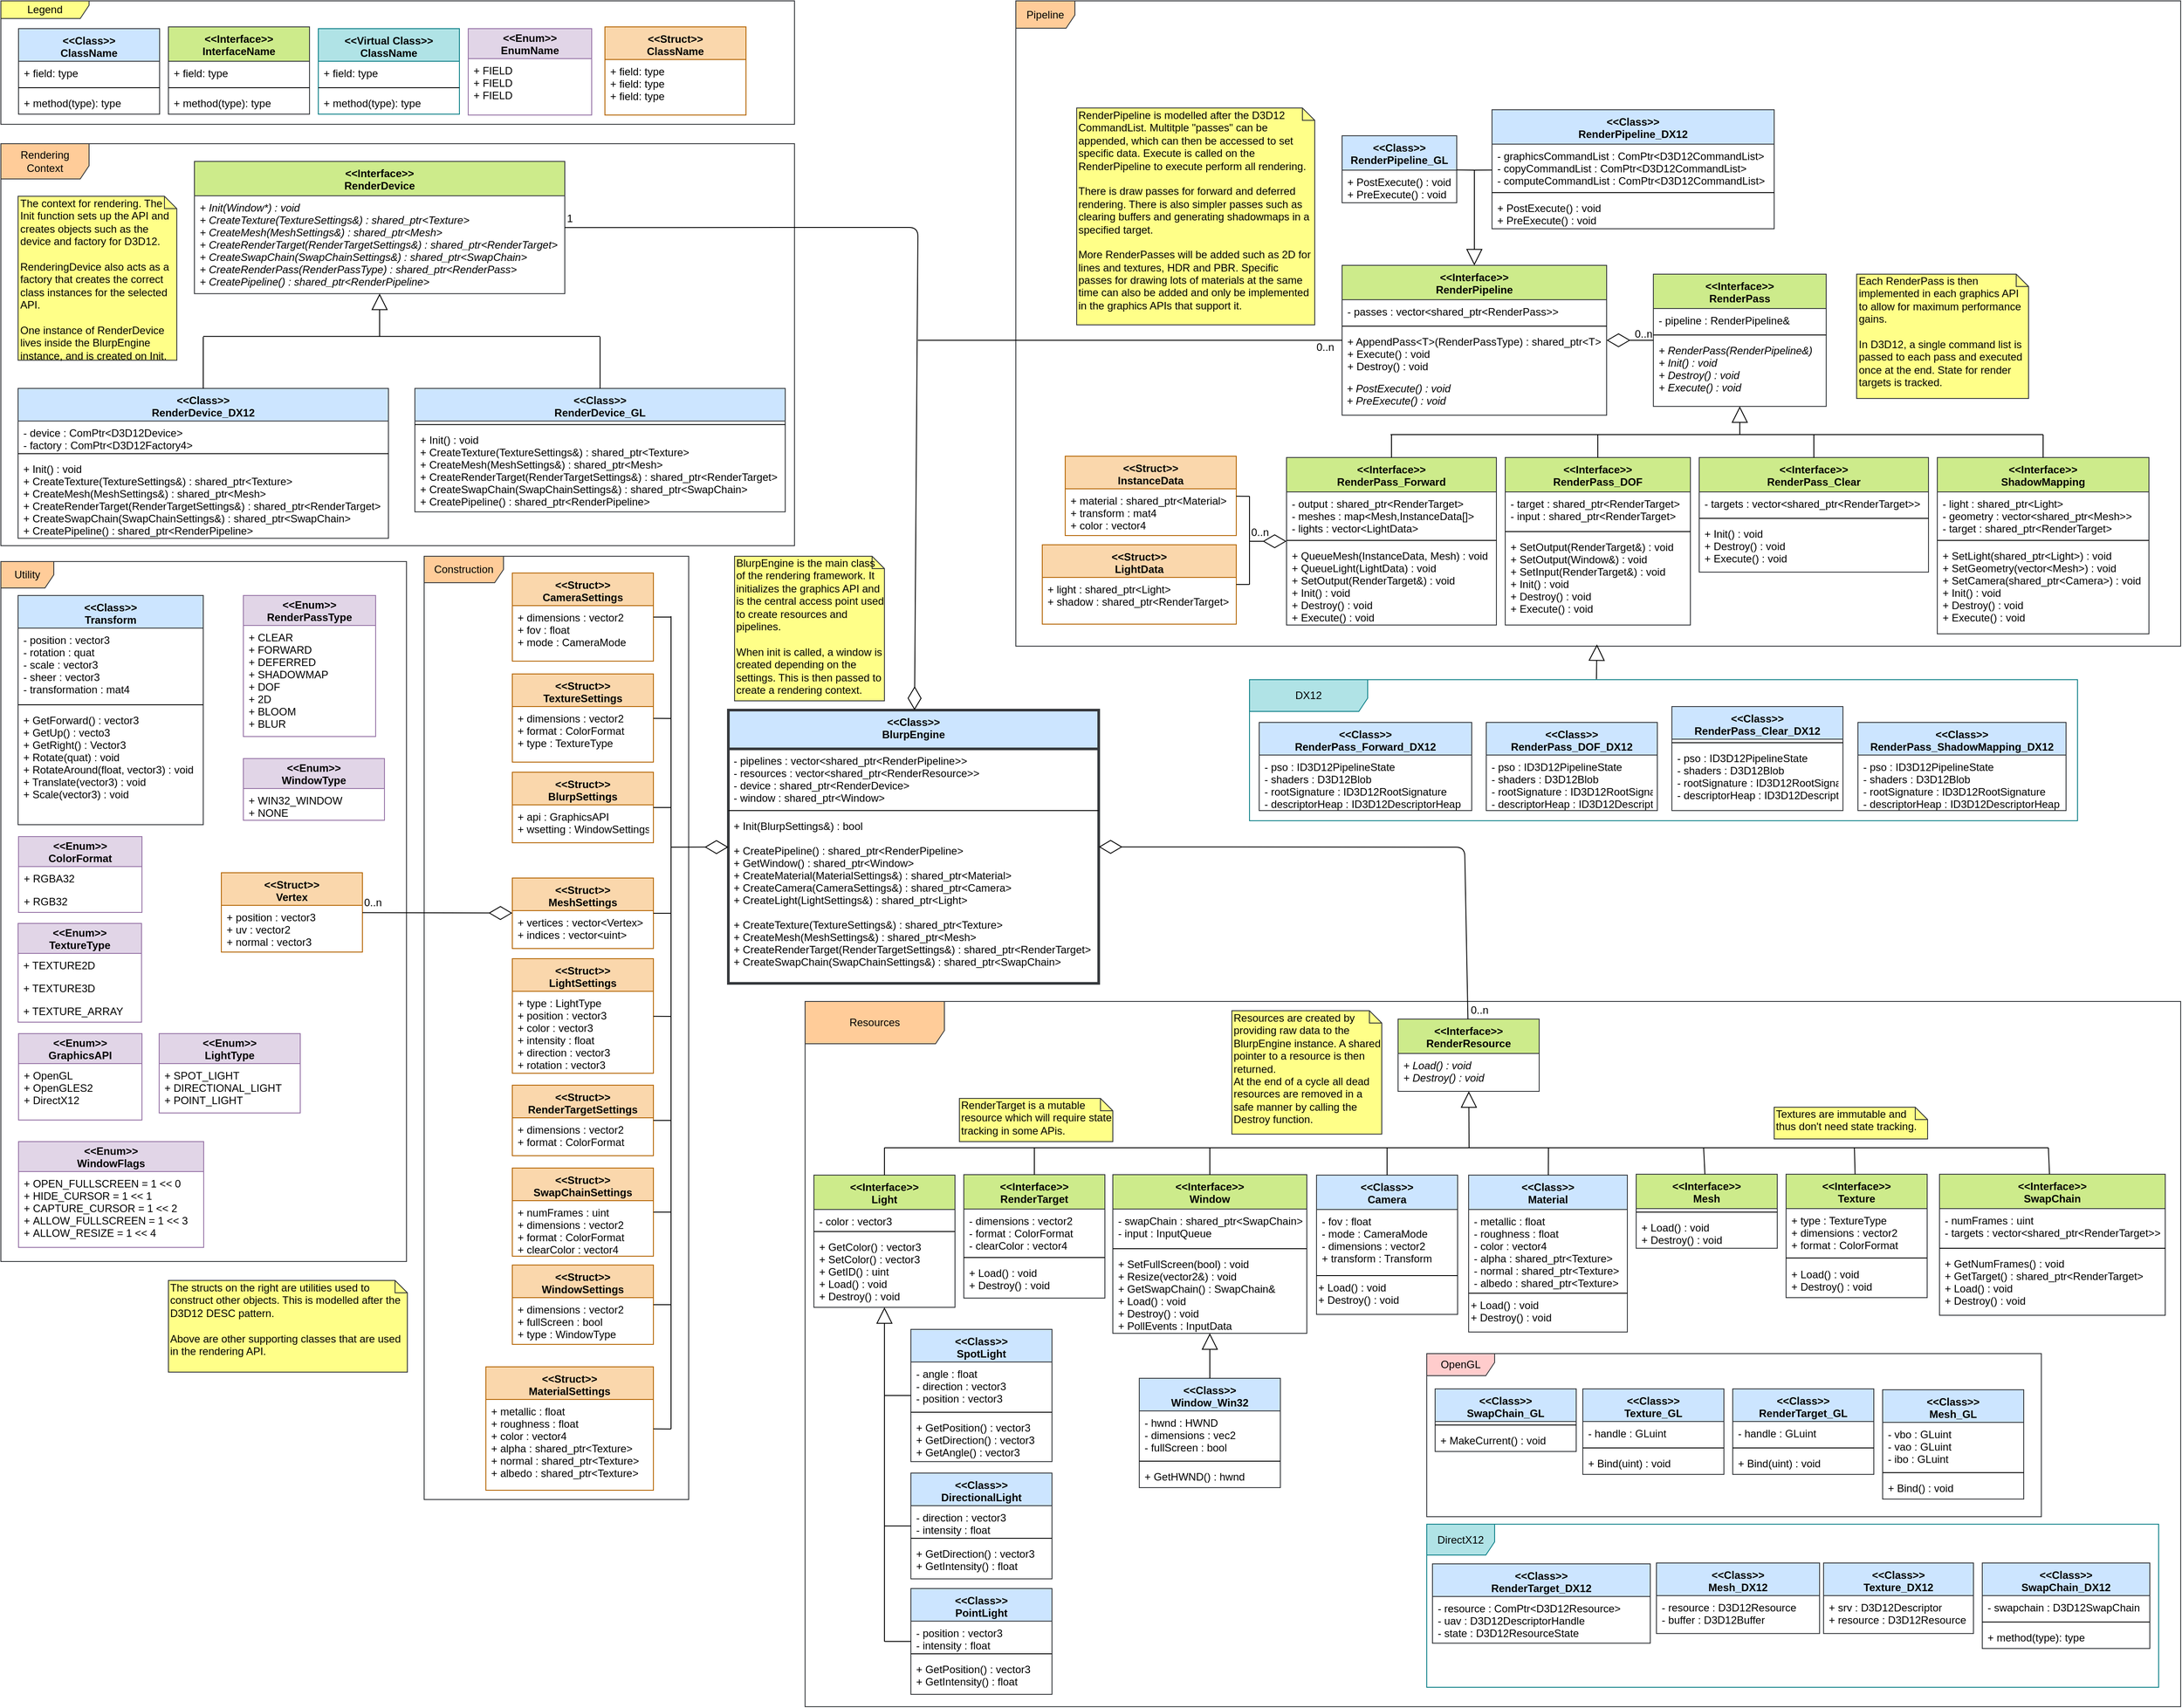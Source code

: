<mxfile version="11.3.0" type="device" pages="1"><diagram id="dybpW00-_TdZ5VtWlGkc" name="Page-1"><mxGraphModel dx="2272" dy="1915" grid="1" gridSize="10" guides="1" tooltips="1" connect="1" arrows="1" fold="1" page="1" pageScale="1" pageWidth="850" pageHeight="1100" math="0" shadow="0"><root><mxCell id="0"/><mxCell id="1" parent="0"/><mxCell id="DHAGJZl6UM3tlLwPJXRG-17" value="DX12" style="shape=umlFrame;whiteSpace=wrap;html=1;width=134;height=36;fillColor=#b0e3e6;strokeColor=#0e8088;" parent="1" vertex="1"><mxGeometry x="776" y="150" width="939" height="160" as="geometry"/></mxCell><mxCell id="Uin4jscAdR196nIG2spp-334" value="Construction" style="shape=umlFrame;whiteSpace=wrap;html=1;strokeWidth=1;fillColor=#ffcc99;strokeColor=#36393d;width=90;height=30;" parent="1" vertex="1"><mxGeometry x="-160" y="10" width="300" height="1070" as="geometry"/></mxCell><mxCell id="Uin4jscAdR196nIG2spp-332" value="Utility" style="shape=umlFrame;whiteSpace=wrap;html=1;strokeWidth=1;fillColor=#ffcc99;strokeColor=#36393d;" parent="1" vertex="1"><mxGeometry x="-640" y="16" width="460" height="794" as="geometry"/></mxCell><mxCell id="Uin4jscAdR196nIG2spp-305" value="Pipeline" style="shape=umlFrame;whiteSpace=wrap;html=1;width=67;height=31;fillColor=#ffcc99;strokeColor=#36393d;" parent="1" vertex="1"><mxGeometry x="511" y="-620" width="1321" height="732" as="geometry"/></mxCell><mxCell id="Uin4jscAdR196nIG2spp-319" value="Rendering Context" style="shape=umlFrame;whiteSpace=wrap;html=1;width=100;height=40;fillColor=#ffcc99;strokeColor=#36393d;" parent="1" vertex="1"><mxGeometry x="-640" y="-458" width="900" height="456" as="geometry"/></mxCell><mxCell id="Uin4jscAdR196nIG2spp-284" value="Resources" style="shape=umlFrame;whiteSpace=wrap;html=1;width=158;height=48;fillColor=#ffcc99;strokeColor=#36393d;" parent="1" vertex="1"><mxGeometry x="272" y="515" width="1560" height="800" as="geometry"/></mxCell><mxCell id="Uin4jscAdR196nIG2spp-159" value="OpenGL" style="shape=umlFrame;whiteSpace=wrap;html=1;width=77;height=25;fillColor=#ffcccc;strokeColor=#36393d;" parent="1" vertex="1"><mxGeometry x="977" y="914.5" width="697" height="185" as="geometry"/></mxCell><mxCell id="Uin4jscAdR196nIG2spp-160" value="DirectX12" style="shape=umlFrame;whiteSpace=wrap;html=1;width=77;height=35;fillColor=#b0e3e6;strokeColor=#0e8088;" parent="1" vertex="1"><mxGeometry x="977" y="1108" width="830" height="185" as="geometry"/></mxCell><mxCell id="Uin4jscAdR196nIG2spp-17" value="Legend" style="shape=umlFrame;whiteSpace=wrap;html=1;fillColor=#ffff88;strokeColor=#36393d;width=100;height=20;" parent="1" vertex="1"><mxGeometry x="-640" y="-620" width="900" height="140" as="geometry"/></mxCell><mxCell id="Uin4jscAdR196nIG2spp-1" value="&lt;&lt;Class&gt;&gt;&#10;ClassName&#10;" style="swimlane;fontStyle=1;align=center;verticalAlign=top;childLayout=stackLayout;horizontal=1;startSize=37;horizontalStack=0;resizeParent=1;resizeParentMax=0;resizeLast=0;collapsible=1;marginBottom=0;fillColor=#cce5ff;strokeColor=#36393d;" parent="1" vertex="1"><mxGeometry x="-620" y="-588.5" width="160" height="97" as="geometry"/></mxCell><mxCell id="Uin4jscAdR196nIG2spp-2" value="+ field: type" style="text;strokeColor=none;fillColor=none;align=left;verticalAlign=top;spacingLeft=4;spacingRight=4;overflow=hidden;rotatable=0;points=[[0,0.5],[1,0.5]];portConstraint=eastwest;" parent="Uin4jscAdR196nIG2spp-1" vertex="1"><mxGeometry y="37" width="160" height="26" as="geometry"/></mxCell><mxCell id="Uin4jscAdR196nIG2spp-3" value="" style="line;strokeWidth=1;fillColor=none;align=left;verticalAlign=middle;spacingTop=-1;spacingLeft=3;spacingRight=3;rotatable=0;labelPosition=right;points=[];portConstraint=eastwest;" parent="Uin4jscAdR196nIG2spp-1" vertex="1"><mxGeometry y="63" width="160" height="8" as="geometry"/></mxCell><mxCell id="Uin4jscAdR196nIG2spp-4" value="+ method(type): type" style="text;strokeColor=none;fillColor=none;align=left;verticalAlign=top;spacingLeft=4;spacingRight=4;overflow=hidden;rotatable=0;points=[[0,0.5],[1,0.5]];portConstraint=eastwest;" parent="Uin4jscAdR196nIG2spp-1" vertex="1"><mxGeometry y="71" width="160" height="26" as="geometry"/></mxCell><mxCell id="Uin4jscAdR196nIG2spp-5" value="&lt;&lt;Interface&gt;&gt;&#10;InterfaceName&#10;" style="swimlane;fontStyle=1;align=center;verticalAlign=top;childLayout=stackLayout;horizontal=1;startSize=39;horizontalStack=0;resizeParent=1;resizeParentMax=0;resizeLast=0;collapsible=1;marginBottom=0;fillColor=#cdeb8b;strokeColor=#36393d;" parent="1" vertex="1"><mxGeometry x="-450" y="-590.5" width="160" height="99" as="geometry"/></mxCell><mxCell id="Uin4jscAdR196nIG2spp-6" value="+ field: type" style="text;strokeColor=none;fillColor=none;align=left;verticalAlign=top;spacingLeft=4;spacingRight=4;overflow=hidden;rotatable=0;points=[[0,0.5],[1,0.5]];portConstraint=eastwest;" parent="Uin4jscAdR196nIG2spp-5" vertex="1"><mxGeometry y="39" width="160" height="26" as="geometry"/></mxCell><mxCell id="Uin4jscAdR196nIG2spp-7" value="" style="line;strokeWidth=1;fillColor=none;align=left;verticalAlign=middle;spacingTop=-1;spacingLeft=3;spacingRight=3;rotatable=0;labelPosition=right;points=[];portConstraint=eastwest;" parent="Uin4jscAdR196nIG2spp-5" vertex="1"><mxGeometry y="65" width="160" height="8" as="geometry"/></mxCell><mxCell id="Uin4jscAdR196nIG2spp-8" value="+ method(type): type" style="text;strokeColor=none;fillColor=none;align=left;verticalAlign=top;spacingLeft=4;spacingRight=4;overflow=hidden;rotatable=0;points=[[0,0.5],[1,0.5]];portConstraint=eastwest;" parent="Uin4jscAdR196nIG2spp-5" vertex="1"><mxGeometry y="73" width="160" height="26" as="geometry"/></mxCell><mxCell id="Uin4jscAdR196nIG2spp-9" value="&lt;&lt;Virtual Class&gt;&gt;&#10;ClassName&#10;" style="swimlane;fontStyle=1;align=center;verticalAlign=top;childLayout=stackLayout;horizontal=1;startSize=37;horizontalStack=0;resizeParent=1;resizeParentMax=0;resizeLast=0;collapsible=1;marginBottom=0;fillColor=#b0e3e6;strokeColor=#0e8088;" parent="1" vertex="1"><mxGeometry x="-280" y="-588.5" width="160" height="97" as="geometry"/></mxCell><mxCell id="Uin4jscAdR196nIG2spp-10" value="+ field: type" style="text;strokeColor=none;fillColor=none;align=left;verticalAlign=top;spacingLeft=4;spacingRight=4;overflow=hidden;rotatable=0;points=[[0,0.5],[1,0.5]];portConstraint=eastwest;" parent="Uin4jscAdR196nIG2spp-9" vertex="1"><mxGeometry y="37" width="160" height="26" as="geometry"/></mxCell><mxCell id="Uin4jscAdR196nIG2spp-11" value="" style="line;strokeWidth=1;fillColor=none;align=left;verticalAlign=middle;spacingTop=-1;spacingLeft=3;spacingRight=3;rotatable=0;labelPosition=right;points=[];portConstraint=eastwest;" parent="Uin4jscAdR196nIG2spp-9" vertex="1"><mxGeometry y="63" width="160" height="8" as="geometry"/></mxCell><mxCell id="Uin4jscAdR196nIG2spp-12" value="+ method(type): type" style="text;strokeColor=none;fillColor=none;align=left;verticalAlign=top;spacingLeft=4;spacingRight=4;overflow=hidden;rotatable=0;points=[[0,0.5],[1,0.5]];portConstraint=eastwest;" parent="Uin4jscAdR196nIG2spp-9" vertex="1"><mxGeometry y="71" width="160" height="26" as="geometry"/></mxCell><mxCell id="Uin4jscAdR196nIG2spp-13" value="&lt;&lt;Enum&gt;&gt;&#10;EnumName" style="swimlane;fontStyle=1;childLayout=stackLayout;horizontal=1;startSize=34;fillColor=#e1d5e7;horizontalStack=0;resizeParent=1;resizeParentMax=0;resizeLast=0;collapsible=1;marginBottom=0;strokeColor=#9673a6;" parent="1" vertex="1"><mxGeometry x="-110" y="-588.5" width="140" height="98" as="geometry"/></mxCell><mxCell id="Uin4jscAdR196nIG2spp-14" value="+ FIELD&#10;+ FIELD&#10;+ FIELD" style="text;strokeColor=none;fillColor=none;align=left;verticalAlign=top;spacingLeft=4;spacingRight=4;overflow=hidden;rotatable=0;points=[[0,0.5],[1,0.5]];portConstraint=eastwest;" parent="Uin4jscAdR196nIG2spp-13" vertex="1"><mxGeometry y="34" width="140" height="64" as="geometry"/></mxCell><mxCell id="Uin4jscAdR196nIG2spp-18" value="&lt;&lt;Class&gt;&gt;&#10;BlurpEngine" style="swimlane;fontStyle=1;align=center;verticalAlign=top;childLayout=stackLayout;horizontal=1;startSize=44;horizontalStack=0;resizeParent=1;resizeParentMax=0;resizeLast=0;collapsible=1;marginBottom=0;fillColor=#cce5ff;strokeColor=#36393d;strokeWidth=3;" parent="1" vertex="1"><mxGeometry x="185" y="184.5" width="420" height="310" as="geometry"/></mxCell><mxCell id="Uin4jscAdR196nIG2spp-19" value="- pipelines : vector&lt;shared_ptr&lt;RenderPipeline&gt;&gt;&#10;- resources : vector&lt;shared_ptr&lt;RenderResource&gt;&gt;&#10;- device : shared_ptr&lt;RenderDevice&gt;&#10;- window : shared_ptr&lt;Window&gt;" style="text;strokeColor=none;fillColor=none;align=left;verticalAlign=top;spacingLeft=4;spacingRight=4;overflow=hidden;rotatable=0;points=[[0,0.5],[1,0.5]];portConstraint=eastwest;" parent="Uin4jscAdR196nIG2spp-18" vertex="1"><mxGeometry y="44" width="420" height="66" as="geometry"/></mxCell><mxCell id="Uin4jscAdR196nIG2spp-20" value="" style="line;strokeWidth=1;fillColor=none;align=left;verticalAlign=middle;spacingTop=-1;spacingLeft=3;spacingRight=3;rotatable=0;labelPosition=right;points=[];portConstraint=eastwest;" parent="Uin4jscAdR196nIG2spp-18" vertex="1"><mxGeometry y="110" width="420" height="8" as="geometry"/></mxCell><mxCell id="Uin4jscAdR196nIG2spp-21" value="+ Init(BlurpSettings&amp;) : bool&#10;&#10;+ CreatePipeline() : shared_ptr&lt;RenderPipeline&gt;&#10;+ GetWindow() : shared_ptr&lt;Window&gt;&#10;+ CreateMaterial(MaterialSettings&amp;) : shared_ptr&lt;Material&gt;&#10;+ CreateCamera(CameraSettings&amp;) : shared_ptr&lt;Camera&gt;&#10;+ CreateLight(LightSettings&amp;) : shared_ptr&lt;Light&gt;&#10;&#10;+ CreateTexture(TextureSettings&amp;) : shared_ptr&lt;Texture&gt;&#10;+ CreateMesh(MeshSettings&amp;) : shared_ptr&lt;Mesh&gt;&#10;+ CreateRenderTarget(RenderTargetSettings&amp;) : shared_ptr&lt;RenderTarget&gt;&#10;+ CreateSwapChain(SwapChainSettings&amp;) : shared_ptr&lt;SwapChain&gt;" style="text;strokeColor=none;fillColor=none;align=left;verticalAlign=top;spacingLeft=4;spacingRight=4;overflow=hidden;rotatable=0;points=[[0,0.5],[1,0.5]];portConstraint=eastwest;fontStyle=0" parent="Uin4jscAdR196nIG2spp-18" vertex="1"><mxGeometry y="118" width="420" height="192" as="geometry"/></mxCell><mxCell id="Uin4jscAdR196nIG2spp-22" value="&lt;&lt;Interface&gt;&gt;&#10;RenderPass" style="swimlane;fontStyle=1;align=center;verticalAlign=top;childLayout=stackLayout;horizontal=1;startSize=39;horizontalStack=0;resizeParent=1;resizeParentMax=0;resizeLast=0;collapsible=1;marginBottom=0;fillColor=#cdeb8b;strokeColor=#36393d;" parent="1" vertex="1"><mxGeometry x="1234" y="-310" width="196" height="150" as="geometry"/></mxCell><mxCell id="Uin4jscAdR196nIG2spp-23" value="- pipeline : RenderPipeline&amp;" style="text;strokeColor=none;fillColor=none;align=left;verticalAlign=top;spacingLeft=4;spacingRight=4;overflow=hidden;rotatable=0;points=[[0,0.5],[1,0.5]];portConstraint=eastwest;" parent="Uin4jscAdR196nIG2spp-22" vertex="1"><mxGeometry y="39" width="196" height="26" as="geometry"/></mxCell><mxCell id="Uin4jscAdR196nIG2spp-24" value="" style="line;strokeWidth=1;fillColor=none;align=left;verticalAlign=middle;spacingTop=-1;spacingLeft=3;spacingRight=3;rotatable=0;labelPosition=right;points=[];portConstraint=eastwest;" parent="Uin4jscAdR196nIG2spp-22" vertex="1"><mxGeometry y="65" width="196" height="8" as="geometry"/></mxCell><mxCell id="Uin4jscAdR196nIG2spp-25" value="+ RenderPass(RenderPipeline&amp;)&#10;+ Init() : void&#10;+ Destroy() : void&#10;+ Execute() : void&#10;" style="text;strokeColor=none;fillColor=none;align=left;verticalAlign=top;spacingLeft=4;spacingRight=4;overflow=hidden;rotatable=0;points=[[0,0.5],[1,0.5]];portConstraint=eastwest;fontStyle=2" parent="Uin4jscAdR196nIG2spp-22" vertex="1"><mxGeometry y="73" width="196" height="77" as="geometry"/></mxCell><mxCell id="Uin4jscAdR196nIG2spp-26" value="&lt;&lt;Interface&gt;&gt;&#10;RenderTarget" style="swimlane;fontStyle=1;align=center;verticalAlign=top;childLayout=stackLayout;horizontal=1;startSize=39;horizontalStack=0;resizeParent=1;resizeParentMax=0;resizeLast=0;collapsible=1;marginBottom=0;fillColor=#cdeb8b;strokeColor=#36393d;" parent="1" vertex="1"><mxGeometry x="452" y="711.5" width="160" height="140" as="geometry"/></mxCell><mxCell id="Uin4jscAdR196nIG2spp-27" value="- dimensions : vector2&#10;- format : ColorFormat&#10;- clearColor : vector4" style="text;strokeColor=none;fillColor=none;align=left;verticalAlign=top;spacingLeft=4;spacingRight=4;overflow=hidden;rotatable=0;points=[[0,0.5],[1,0.5]];portConstraint=eastwest;" parent="Uin4jscAdR196nIG2spp-26" vertex="1"><mxGeometry y="39" width="160" height="51" as="geometry"/></mxCell><mxCell id="Uin4jscAdR196nIG2spp-28" value="" style="line;strokeWidth=1;fillColor=none;align=left;verticalAlign=middle;spacingTop=-1;spacingLeft=3;spacingRight=3;rotatable=0;labelPosition=right;points=[];portConstraint=eastwest;" parent="Uin4jscAdR196nIG2spp-26" vertex="1"><mxGeometry y="90" width="160" height="8" as="geometry"/></mxCell><mxCell id="Uin4jscAdR196nIG2spp-29" value="+ Load() : void&#10;+ Destroy() : void" style="text;strokeColor=none;fillColor=none;align=left;verticalAlign=top;spacingLeft=4;spacingRight=4;overflow=hidden;rotatable=0;points=[[0,0.5],[1,0.5]];portConstraint=eastwest;" parent="Uin4jscAdR196nIG2spp-26" vertex="1"><mxGeometry y="98" width="160" height="42" as="geometry"/></mxCell><mxCell id="Uin4jscAdR196nIG2spp-30" value="&lt;&lt;Interface&gt;&gt;&#10;Mesh" style="swimlane;fontStyle=1;align=center;verticalAlign=top;childLayout=stackLayout;horizontal=1;startSize=39;horizontalStack=0;resizeParent=1;resizeParentMax=0;resizeLast=0;collapsible=1;marginBottom=0;fillColor=#cdeb8b;strokeColor=#36393d;" parent="1" vertex="1"><mxGeometry x="1214.5" y="711" width="160" height="84" as="geometry"/></mxCell><mxCell id="Uin4jscAdR196nIG2spp-32" value="" style="line;strokeWidth=1;fillColor=none;align=left;verticalAlign=middle;spacingTop=-1;spacingLeft=3;spacingRight=3;rotatable=0;labelPosition=right;points=[];portConstraint=eastwest;" parent="Uin4jscAdR196nIG2spp-30" vertex="1"><mxGeometry y="39" width="160" height="8" as="geometry"/></mxCell><mxCell id="Uin4jscAdR196nIG2spp-33" value="+ Load() : void&#10;+ Destroy() : void" style="text;strokeColor=none;fillColor=none;align=left;verticalAlign=top;spacingLeft=4;spacingRight=4;overflow=hidden;rotatable=0;points=[[0,0.5],[1,0.5]];portConstraint=eastwest;" parent="Uin4jscAdR196nIG2spp-30" vertex="1"><mxGeometry y="47" width="160" height="37" as="geometry"/></mxCell><mxCell id="Uin4jscAdR196nIG2spp-34" value="&lt;&lt;Class&gt;&gt;&#10;Material" style="swimlane;fontStyle=1;align=center;verticalAlign=top;childLayout=stackLayout;horizontal=1;startSize=39;horizontalStack=0;resizeParent=1;resizeParentMax=0;resizeLast=0;collapsible=1;marginBottom=0;fillColor=#cce5ff;strokeColor=#36393d;" parent="1" vertex="1"><mxGeometry x="1024.5" y="712" width="180" height="178" as="geometry"/></mxCell><mxCell id="Uin4jscAdR196nIG2spp-35" value="- metallic : float&#10;- roughness : float&#10;- color : vector4&#10;- alpha : shared_ptr&lt;Texture&gt;&#10;- normal : shared_ptr&lt;Texture&gt;&#10;- albedo : shared_ptr&lt;Texture&gt;" style="text;strokeColor=none;fillColor=none;align=left;verticalAlign=top;spacingLeft=4;spacingRight=4;overflow=hidden;rotatable=0;points=[[0,0.5],[1,0.5]];portConstraint=eastwest;" parent="Uin4jscAdR196nIG2spp-34" vertex="1"><mxGeometry y="39" width="180" height="91" as="geometry"/></mxCell><mxCell id="Uin4jscAdR196nIG2spp-126" value="" style="line;strokeWidth=1;fillColor=none;align=left;verticalAlign=middle;spacingTop=-1;spacingLeft=3;spacingRight=3;rotatable=0;labelPosition=right;points=[];portConstraint=eastwest;" parent="Uin4jscAdR196nIG2spp-34" vertex="1"><mxGeometry y="130" width="180" height="8" as="geometry"/></mxCell><mxCell id="Uin4jscAdR196nIG2spp-125" value="+ Load() : void&lt;br style=&quot;padding: 0px ; margin: 0px&quot;&gt;+ Destroy() : void&lt;br&gt;&amp;nbsp;" style="text;html=1;resizable=0;points=[];autosize=1;align=left;verticalAlign=top;spacingTop=-4;" parent="Uin4jscAdR196nIG2spp-34" vertex="1"><mxGeometry y="138" width="180" height="40" as="geometry"/></mxCell><mxCell id="Uin4jscAdR196nIG2spp-38" value="&lt;&lt;Interface&gt;&gt;&#10;Texture" style="swimlane;fontStyle=1;align=center;verticalAlign=top;childLayout=stackLayout;horizontal=1;startSize=39;horizontalStack=0;resizeParent=1;resizeParentMax=0;resizeLast=0;collapsible=1;marginBottom=0;fillColor=#cdeb8b;strokeColor=#36393d;" parent="1" vertex="1"><mxGeometry x="1384.5" y="711" width="160" height="140" as="geometry"/></mxCell><mxCell id="Uin4jscAdR196nIG2spp-39" value="+ type : TextureType&#10;+ dimensions : vector2&#10;+ format : ColorFormat" style="text;strokeColor=none;fillColor=none;align=left;verticalAlign=top;spacingLeft=4;spacingRight=4;overflow=hidden;rotatable=0;points=[[0,0.5],[1,0.5]];portConstraint=eastwest;" parent="Uin4jscAdR196nIG2spp-38" vertex="1"><mxGeometry y="39" width="160" height="51" as="geometry"/></mxCell><mxCell id="Uin4jscAdR196nIG2spp-40" value="" style="line;strokeWidth=1;fillColor=none;align=left;verticalAlign=middle;spacingTop=-1;spacingLeft=3;spacingRight=3;rotatable=0;labelPosition=right;points=[];portConstraint=eastwest;" parent="Uin4jscAdR196nIG2spp-38" vertex="1"><mxGeometry y="90" width="160" height="10" as="geometry"/></mxCell><mxCell id="Uin4jscAdR196nIG2spp-41" value="+ Load() : void&#10;+ Destroy() : void" style="text;strokeColor=none;fillColor=none;align=left;verticalAlign=top;spacingLeft=4;spacingRight=4;overflow=hidden;rotatable=0;points=[[0,0.5],[1,0.5]];portConstraint=eastwest;" parent="Uin4jscAdR196nIG2spp-38" vertex="1"><mxGeometry y="100" width="160" height="40" as="geometry"/></mxCell><mxCell id="Uin4jscAdR196nIG2spp-42" value="&lt;&lt;Enum&gt;&gt;&#10;TextureType" style="swimlane;fontStyle=1;childLayout=stackLayout;horizontal=1;startSize=34;fillColor=#e1d5e7;horizontalStack=0;resizeParent=1;resizeParentMax=0;resizeLast=0;collapsible=1;marginBottom=0;strokeColor=#9673a6;" parent="1" vertex="1"><mxGeometry x="-620.5" y="426.5" width="140" height="112" as="geometry"/></mxCell><mxCell id="Uin4jscAdR196nIG2spp-43" value="+ TEXTURE2D" style="text;strokeColor=none;fillColor=none;align=left;verticalAlign=top;spacingLeft=4;spacingRight=4;overflow=hidden;rotatable=0;points=[[0,0.5],[1,0.5]];portConstraint=eastwest;" parent="Uin4jscAdR196nIG2spp-42" vertex="1"><mxGeometry y="34" width="140" height="26" as="geometry"/></mxCell><mxCell id="Uin4jscAdR196nIG2spp-44" value="+ TEXTURE3D" style="text;strokeColor=none;fillColor=none;align=left;verticalAlign=top;spacingLeft=4;spacingRight=4;overflow=hidden;rotatable=0;points=[[0,0.5],[1,0.5]];portConstraint=eastwest;" parent="Uin4jscAdR196nIG2spp-42" vertex="1"><mxGeometry y="60" width="140" height="26" as="geometry"/></mxCell><mxCell id="Uin4jscAdR196nIG2spp-45" value="+ TEXTURE_ARRAY" style="text;strokeColor=none;fillColor=none;align=left;verticalAlign=top;spacingLeft=4;spacingRight=4;overflow=hidden;rotatable=0;points=[[0,0.5],[1,0.5]];portConstraint=eastwest;" parent="Uin4jscAdR196nIG2spp-42" vertex="1"><mxGeometry y="86" width="140" height="26" as="geometry"/></mxCell><mxCell id="Uin4jscAdR196nIG2spp-46" value="&lt;&lt;Enum&gt;&gt;&#10;ColorFormat" style="swimlane;fontStyle=1;childLayout=stackLayout;horizontal=1;startSize=34;fillColor=#e1d5e7;horizontalStack=0;resizeParent=1;resizeParentMax=0;resizeLast=0;collapsible=1;marginBottom=0;strokeColor=#9673a6;" parent="1" vertex="1"><mxGeometry x="-620" y="328" width="140" height="86" as="geometry"/></mxCell><mxCell id="Uin4jscAdR196nIG2spp-47" value="+ RGBA32" style="text;strokeColor=none;fillColor=none;align=left;verticalAlign=top;spacingLeft=4;spacingRight=4;overflow=hidden;rotatable=0;points=[[0,0.5],[1,0.5]];portConstraint=eastwest;" parent="Uin4jscAdR196nIG2spp-46" vertex="1"><mxGeometry y="34" width="140" height="26" as="geometry"/></mxCell><mxCell id="Uin4jscAdR196nIG2spp-48" value="+ RGB32" style="text;strokeColor=none;fillColor=none;align=left;verticalAlign=top;spacingLeft=4;spacingRight=4;overflow=hidden;rotatable=0;points=[[0,0.5],[1,0.5]];portConstraint=eastwest;" parent="Uin4jscAdR196nIG2spp-46" vertex="1"><mxGeometry y="60" width="140" height="26" as="geometry"/></mxCell><mxCell id="Uin4jscAdR196nIG2spp-50" value="&lt;&lt;Class&gt;&gt;&#10;Camera" style="swimlane;fontStyle=1;align=center;verticalAlign=top;childLayout=stackLayout;horizontal=1;startSize=39;horizontalStack=0;resizeParent=1;resizeParentMax=0;resizeLast=0;collapsible=1;marginBottom=0;fillColor=#cce5ff;strokeColor=#36393d;" parent="1" vertex="1"><mxGeometry x="852" y="712" width="160" height="158" as="geometry"/></mxCell><mxCell id="Uin4jscAdR196nIG2spp-51" value="- fov : float&#10;- mode : CameraMode&#10;- dimensions : vector2&#10;+ transform : Transform" style="text;strokeColor=none;fillColor=none;align=left;verticalAlign=top;spacingLeft=4;spacingRight=4;overflow=hidden;rotatable=0;points=[[0,0.5],[1,0.5]];portConstraint=eastwest;" parent="Uin4jscAdR196nIG2spp-50" vertex="1"><mxGeometry y="39" width="160" height="71" as="geometry"/></mxCell><mxCell id="Uin4jscAdR196nIG2spp-128" value="" style="line;strokeWidth=1;fillColor=none;align=left;verticalAlign=middle;spacingTop=-1;spacingLeft=3;spacingRight=3;rotatable=0;labelPosition=right;points=[];portConstraint=eastwest;" parent="Uin4jscAdR196nIG2spp-50" vertex="1"><mxGeometry y="110" width="160" height="8" as="geometry"/></mxCell><mxCell id="Uin4jscAdR196nIG2spp-127" value="+ Load() : void&lt;br style=&quot;padding: 0px ; margin: 0px&quot;&gt;+ Destroy() : void&lt;br&gt;&amp;nbsp;" style="text;html=1;resizable=0;points=[];autosize=1;align=left;verticalAlign=top;spacingTop=-4;" parent="Uin4jscAdR196nIG2spp-50" vertex="1"><mxGeometry y="118" width="160" height="40" as="geometry"/></mxCell><mxCell id="Uin4jscAdR196nIG2spp-54" value="&lt;&lt;Interface&gt;&gt;&#10;Light" style="swimlane;fontStyle=1;align=center;verticalAlign=top;childLayout=stackLayout;horizontal=1;startSize=39;horizontalStack=0;resizeParent=1;resizeParentMax=0;resizeLast=0;collapsible=1;marginBottom=0;fillColor=#cdeb8b;strokeColor=#36393d;" parent="1" vertex="1"><mxGeometry x="282" y="712" width="160" height="150" as="geometry"/></mxCell><mxCell id="Uin4jscAdR196nIG2spp-113" value="- color : vector3" style="text;strokeColor=none;fillColor=none;align=left;verticalAlign=top;spacingLeft=4;spacingRight=4;overflow=hidden;rotatable=0;points=[[0,0.5],[1,0.5]];portConstraint=eastwest;" parent="Uin4jscAdR196nIG2spp-54" vertex="1"><mxGeometry y="39" width="160" height="21" as="geometry"/></mxCell><mxCell id="Uin4jscAdR196nIG2spp-114" value="" style="line;strokeWidth=1;fillColor=none;align=left;verticalAlign=middle;spacingTop=-1;spacingLeft=3;spacingRight=3;rotatable=0;labelPosition=right;points=[];portConstraint=eastwest;" parent="Uin4jscAdR196nIG2spp-54" vertex="1"><mxGeometry y="60" width="160" height="8" as="geometry"/></mxCell><mxCell id="Uin4jscAdR196nIG2spp-57" value="+ GetColor() : vector3&#10;+ SetColor() : vector3&#10;+ GetID() : uint&#10;+ Load() : void&#10;+ Destroy() : void" style="text;strokeColor=none;fillColor=none;align=left;verticalAlign=top;spacingLeft=4;spacingRight=4;overflow=hidden;rotatable=0;points=[[0,0.5],[1,0.5]];portConstraint=eastwest;" parent="Uin4jscAdR196nIG2spp-54" vertex="1"><mxGeometry y="68" width="160" height="82" as="geometry"/></mxCell><mxCell id="Uin4jscAdR196nIG2spp-58" value="&lt;&lt;Interface&gt;&gt;&#10;Window" style="swimlane;fontStyle=1;align=center;verticalAlign=top;childLayout=stackLayout;horizontal=1;startSize=39;horizontalStack=0;resizeParent=1;resizeParentMax=0;resizeLast=0;collapsible=1;marginBottom=0;fillColor=#cdeb8b;strokeColor=#36393d;" parent="1" vertex="1"><mxGeometry x="621" y="711.5" width="220" height="180" as="geometry"/></mxCell><mxCell id="Uin4jscAdR196nIG2spp-59" value="- swapChain : shared_ptr&lt;SwapChain&gt;&#10;- input : InputQueue" style="text;strokeColor=none;fillColor=none;align=left;verticalAlign=top;spacingLeft=4;spacingRight=4;overflow=hidden;rotatable=0;points=[[0,0.5],[1,0.5]];portConstraint=eastwest;" parent="Uin4jscAdR196nIG2spp-58" vertex="1"><mxGeometry y="39" width="220" height="41" as="geometry"/></mxCell><mxCell id="Uin4jscAdR196nIG2spp-60" value="" style="line;strokeWidth=1;fillColor=none;align=left;verticalAlign=middle;spacingTop=-1;spacingLeft=3;spacingRight=3;rotatable=0;labelPosition=right;points=[];portConstraint=eastwest;" parent="Uin4jscAdR196nIG2spp-58" vertex="1"><mxGeometry y="80" width="220" height="8" as="geometry"/></mxCell><mxCell id="Uin4jscAdR196nIG2spp-61" value="+ SetFullScreen(bool) : void&#10;+ Resize(vector2&amp;) : void&#10;+ GetSwapChain() : SwapChain&amp;&#10;+ Load() : void&#10;+ Destroy() : void&#10;+ PollEvents : InputData" style="text;strokeColor=none;fillColor=none;align=left;verticalAlign=top;spacingLeft=4;spacingRight=4;overflow=hidden;rotatable=0;points=[[0,0.5],[1,0.5]];portConstraint=eastwest;" parent="Uin4jscAdR196nIG2spp-58" vertex="1"><mxGeometry y="88" width="220" height="92" as="geometry"/></mxCell><mxCell id="Uin4jscAdR196nIG2spp-70" value="&lt;&lt;Struct&gt;&gt;&#10;ClassName&#10;" style="swimlane;fontStyle=1;align=center;verticalAlign=top;childLayout=stackLayout;horizontal=1;startSize=37;horizontalStack=0;resizeParent=1;resizeParentMax=0;resizeLast=0;collapsible=1;marginBottom=0;fillColor=#fad7ac;strokeColor=#b46504;" parent="1" vertex="1"><mxGeometry x="45" y="-590.5" width="160" height="100" as="geometry"/></mxCell><mxCell id="Uin4jscAdR196nIG2spp-71" value="+ field: type&#10;+ field: type&#10;+ field: type" style="text;strokeColor=none;fillColor=none;align=left;verticalAlign=top;spacingLeft=4;spacingRight=4;overflow=hidden;rotatable=0;points=[[0,0.5],[1,0.5]];portConstraint=eastwest;" parent="Uin4jscAdR196nIG2spp-70" vertex="1"><mxGeometry y="37" width="160" height="63" as="geometry"/></mxCell><mxCell id="Uin4jscAdR196nIG2spp-74" value="&lt;&lt;Struct&gt;&gt;&#10;BlurpSettings&#10;" style="swimlane;fontStyle=1;align=center;verticalAlign=top;childLayout=stackLayout;horizontal=1;startSize=37;horizontalStack=0;resizeParent=1;resizeParentMax=0;resizeLast=0;collapsible=1;marginBottom=0;fillColor=#fad7ac;strokeColor=#b46504;" parent="1" vertex="1"><mxGeometry x="-60" y="255" width="160" height="80" as="geometry"/></mxCell><mxCell id="Uin4jscAdR196nIG2spp-75" value="+ api : GraphicsAPI&#10;+ wsetting : WindowSettings" style="text;strokeColor=none;fillColor=none;align=left;verticalAlign=top;spacingLeft=4;spacingRight=4;overflow=hidden;rotatable=0;points=[[0,0.5],[1,0.5]];portConstraint=eastwest;" parent="Uin4jscAdR196nIG2spp-74" vertex="1"><mxGeometry y="37" width="160" height="43" as="geometry"/></mxCell><mxCell id="Uin4jscAdR196nIG2spp-76" value="&lt;&lt;Enum&gt;&gt;&#10;GraphicsAPI" style="swimlane;fontStyle=1;childLayout=stackLayout;horizontal=1;startSize=34;fillColor=#e1d5e7;horizontalStack=0;resizeParent=1;resizeParentMax=0;resizeLast=0;collapsible=1;marginBottom=0;strokeColor=#9673a6;" parent="1" vertex="1"><mxGeometry x="-620" y="551.5" width="140" height="98" as="geometry"/></mxCell><mxCell id="Uin4jscAdR196nIG2spp-77" value="+ OpenGL&#10;+ OpenGLES2&#10;+ DirectX12" style="text;strokeColor=none;fillColor=none;align=left;verticalAlign=top;spacingLeft=4;spacingRight=4;overflow=hidden;rotatable=0;points=[[0,0.5],[1,0.5]];portConstraint=eastwest;" parent="Uin4jscAdR196nIG2spp-76" vertex="1"><mxGeometry y="34" width="140" height="64" as="geometry"/></mxCell><mxCell id="Uin4jscAdR196nIG2spp-78" value="&lt;&lt;Interface&gt;&gt;&#10;RenderPipeline" style="swimlane;fontStyle=1;align=center;verticalAlign=top;childLayout=stackLayout;horizontal=1;startSize=39;horizontalStack=0;resizeParent=1;resizeParentMax=0;resizeLast=0;collapsible=1;marginBottom=0;fillColor=#cdeb8b;strokeColor=#36393d;" parent="1" vertex="1"><mxGeometry x="881" y="-320" width="300" height="170" as="geometry"/></mxCell><mxCell id="Uin4jscAdR196nIG2spp-79" value="- passes : vector&lt;shared_ptr&lt;RenderPass&gt;&gt;" style="text;strokeColor=none;fillColor=none;align=left;verticalAlign=top;spacingLeft=4;spacingRight=4;overflow=hidden;rotatable=0;points=[[0,0.5],[1,0.5]];portConstraint=eastwest;" parent="Uin4jscAdR196nIG2spp-78" vertex="1"><mxGeometry y="39" width="300" height="26" as="geometry"/></mxCell><mxCell id="Uin4jscAdR196nIG2spp-80" value="" style="line;strokeWidth=1;fillColor=none;align=left;verticalAlign=middle;spacingTop=-1;spacingLeft=3;spacingRight=3;rotatable=0;labelPosition=right;points=[];portConstraint=eastwest;" parent="Uin4jscAdR196nIG2spp-78" vertex="1"><mxGeometry y="65" width="300" height="8" as="geometry"/></mxCell><mxCell id="Uin4jscAdR196nIG2spp-81" value="+ AppendPass&lt;T&gt;(RenderPassType) : shared_ptr&lt;T&gt;&#10;+ Execute() : void&#10;+ Destroy() : void&#10;" style="text;strokeColor=none;fillColor=none;align=left;verticalAlign=top;spacingLeft=4;spacingRight=4;overflow=hidden;rotatable=0;points=[[0,0.5],[1,0.5]];portConstraint=eastwest;" parent="Uin4jscAdR196nIG2spp-78" vertex="1"><mxGeometry y="73" width="300" height="57" as="geometry"/></mxCell><mxCell id="Uin4jscAdR196nIG2spp-297" value="&lt;i&gt;&amp;nbsp;+ PostExecute() : void&lt;br style=&quot;padding: 0px ; margin: 0px&quot;&gt;&amp;nbsp;+ PreExecute() : void&lt;br&gt;&amp;nbsp;&lt;br&gt;&lt;/i&gt;" style="text;html=1;resizable=0;points=[];autosize=1;align=left;verticalAlign=top;spacingTop=-4;" parent="Uin4jscAdR196nIG2spp-78" vertex="1"><mxGeometry y="130" width="300" height="40" as="geometry"/></mxCell><mxCell id="Uin4jscAdR196nIG2spp-82" value="&lt;&lt;Struct&gt;&gt;&#10;TextureSettings&#10;" style="swimlane;fontStyle=1;align=center;verticalAlign=top;childLayout=stackLayout;horizontal=1;startSize=37;horizontalStack=0;resizeParent=1;resizeParentMax=0;resizeLast=0;collapsible=1;marginBottom=0;fillColor=#fad7ac;strokeColor=#b46504;" parent="1" vertex="1"><mxGeometry x="-60" y="143.5" width="160" height="100" as="geometry"/></mxCell><mxCell id="Uin4jscAdR196nIG2spp-83" value="+ dimensions : vector2&#10;+ format : ColorFormat&#10;+ type : TextureType" style="text;strokeColor=none;fillColor=none;align=left;verticalAlign=top;spacingLeft=4;spacingRight=4;overflow=hidden;rotatable=0;points=[[0,0.5],[1,0.5]];portConstraint=eastwest;" parent="Uin4jscAdR196nIG2spp-82" vertex="1"><mxGeometry y="37" width="160" height="63" as="geometry"/></mxCell><mxCell id="Uin4jscAdR196nIG2spp-84" value="&lt;&lt;Struct&gt;&gt;&#10;CameraSettings&#10;" style="swimlane;fontStyle=1;align=center;verticalAlign=top;childLayout=stackLayout;horizontal=1;startSize=37;horizontalStack=0;resizeParent=1;resizeParentMax=0;resizeLast=0;collapsible=1;marginBottom=0;fillColor=#fad7ac;strokeColor=#b46504;" parent="1" vertex="1"><mxGeometry x="-60" y="29" width="160" height="100" as="geometry"/></mxCell><mxCell id="Uin4jscAdR196nIG2spp-85" value="+ dimensions : vector2&#10;+ fov : float&#10;+ mode : CameraMode" style="text;strokeColor=none;fillColor=none;align=left;verticalAlign=top;spacingLeft=4;spacingRight=4;overflow=hidden;rotatable=0;points=[[0,0.5],[1,0.5]];portConstraint=eastwest;" parent="Uin4jscAdR196nIG2spp-84" vertex="1"><mxGeometry y="37" width="160" height="63" as="geometry"/></mxCell><mxCell id="Uin4jscAdR196nIG2spp-86" value="&lt;&lt;Interface&gt;&gt;&#10;RenderDevice" style="swimlane;fontStyle=1;align=center;verticalAlign=top;childLayout=stackLayout;horizontal=1;startSize=39;horizontalStack=0;resizeParent=1;resizeParentMax=0;resizeLast=0;collapsible=1;marginBottom=0;fillColor=#cdeb8b;strokeColor=#36393d;" parent="1" vertex="1"><mxGeometry x="-420.5" y="-437.853" width="420" height="150" as="geometry"/></mxCell><mxCell id="Uin4jscAdR196nIG2spp-89" value="+ Init(Window*) : void&#10;+ CreateTexture(TextureSettings&amp;) : shared_ptr&lt;Texture&gt;&#10;+ CreateMesh(MeshSettings&amp;) : shared_ptr&lt;Mesh&gt;&#10;+ CreateRenderTarget(RenderTargetSettings&amp;) : shared_ptr&lt;RenderTarget&gt;&#10;+ CreateSwapChain(SwapChainSettings&amp;) : shared_ptr&lt;SwapChain&gt;&#10;+ CreateRenderPass(RenderPassType) : shared_ptr&lt;RenderPass&gt;&#10;+ CreatePipeline() : shared_ptr&lt;RenderPipeline&gt;" style="text;strokeColor=none;fillColor=none;align=left;verticalAlign=top;spacingLeft=4;spacingRight=4;overflow=hidden;rotatable=0;points=[[0,0.5],[1,0.5]];portConstraint=eastwest;fontStyle=2" parent="Uin4jscAdR196nIG2spp-86" vertex="1"><mxGeometry y="39" width="420" height="111" as="geometry"/></mxCell><mxCell id="Uin4jscAdR196nIG2spp-90" value="&lt;&lt;Struct&gt;&gt;&#10;MeshSettings&#10;" style="swimlane;fontStyle=1;align=center;verticalAlign=top;childLayout=stackLayout;horizontal=1;startSize=37;horizontalStack=0;resizeParent=1;resizeParentMax=0;resizeLast=0;collapsible=1;marginBottom=0;fillColor=#fad7ac;strokeColor=#b46504;" parent="1" vertex="1"><mxGeometry x="-60" y="375" width="160" height="80" as="geometry"/></mxCell><mxCell id="Uin4jscAdR196nIG2spp-91" value="+ vertices : vector&lt;Vertex&gt;&#10;+ indices : vector&lt;uint&gt;" style="text;strokeColor=none;fillColor=none;align=left;verticalAlign=top;spacingLeft=4;spacingRight=4;overflow=hidden;rotatable=0;points=[[0,0.5],[1,0.5]];portConstraint=eastwest;" parent="Uin4jscAdR196nIG2spp-90" vertex="1"><mxGeometry y="37" width="160" height="43" as="geometry"/></mxCell><mxCell id="Uin4jscAdR196nIG2spp-92" value="&lt;&lt;Struct&gt;&gt;&#10;Vertex&#10;" style="swimlane;fontStyle=1;align=center;verticalAlign=top;childLayout=stackLayout;horizontal=1;startSize=37;horizontalStack=0;resizeParent=1;resizeParentMax=0;resizeLast=0;collapsible=1;marginBottom=0;fillColor=#fad7ac;strokeColor=#b46504;" parent="1" vertex="1"><mxGeometry x="-390" y="369" width="160" height="90" as="geometry"/></mxCell><mxCell id="Uin4jscAdR196nIG2spp-93" value="+ position : vector3&#10;+ uv : vector2&#10;+ normal : vector3" style="text;strokeColor=none;fillColor=none;align=left;verticalAlign=top;spacingLeft=4;spacingRight=4;overflow=hidden;rotatable=0;points=[[0,0.5],[1,0.5]];portConstraint=eastwest;" parent="Uin4jscAdR196nIG2spp-92" vertex="1"><mxGeometry y="37" width="160" height="53" as="geometry"/></mxCell><mxCell id="Uin4jscAdR196nIG2spp-94" value="&lt;&lt;Struct&gt;&gt;&#10;RenderTargetSettings&#10;" style="swimlane;fontStyle=1;align=center;verticalAlign=top;childLayout=stackLayout;horizontal=1;startSize=37;horizontalStack=0;resizeParent=1;resizeParentMax=0;resizeLast=0;collapsible=1;marginBottom=0;fillColor=#fad7ac;strokeColor=#b46504;" parent="1" vertex="1"><mxGeometry x="-60" y="610" width="160" height="80" as="geometry"/></mxCell><mxCell id="Uin4jscAdR196nIG2spp-95" value="+ dimensions : vector2&#10;+ format : ColorFormat" style="text;strokeColor=none;fillColor=none;align=left;verticalAlign=top;spacingLeft=4;spacingRight=4;overflow=hidden;rotatable=0;points=[[0,0.5],[1,0.5]];portConstraint=eastwest;" parent="Uin4jscAdR196nIG2spp-94" vertex="1"><mxGeometry y="37" width="160" height="43" as="geometry"/></mxCell><mxCell id="Uin4jscAdR196nIG2spp-96" value="&lt;&lt;Interface&gt;&gt;&#10;RenderResource" style="swimlane;fontStyle=1;align=center;verticalAlign=top;childLayout=stackLayout;horizontal=1;startSize=39;horizontalStack=0;resizeParent=1;resizeParentMax=0;resizeLast=0;collapsible=1;marginBottom=0;fillColor=#cdeb8b;strokeColor=#36393d;" parent="1" vertex="1"><mxGeometry x="944.5" y="535" width="160" height="82" as="geometry"/></mxCell><mxCell id="Uin4jscAdR196nIG2spp-99" value="+ Load() : void&#10;+ Destroy() : void" style="text;strokeColor=none;fillColor=none;align=left;verticalAlign=top;spacingLeft=4;spacingRight=4;overflow=hidden;rotatable=0;points=[[0,0.5],[1,0.5]];portConstraint=eastwest;fontStyle=2" parent="Uin4jscAdR196nIG2spp-96" vertex="1"><mxGeometry y="39" width="160" height="43" as="geometry"/></mxCell><mxCell id="Uin4jscAdR196nIG2spp-100" value="&lt;&lt;Struct&gt;&gt;&#10;MaterialSettings&#10;" style="swimlane;fontStyle=1;align=center;verticalAlign=top;childLayout=stackLayout;horizontal=1;startSize=37;horizontalStack=0;resizeParent=1;resizeParentMax=0;resizeLast=0;collapsible=1;marginBottom=0;fillColor=#fad7ac;strokeColor=#b46504;" parent="1" vertex="1"><mxGeometry x="-90" y="929.5" width="190" height="140" as="geometry"/></mxCell><mxCell id="Uin4jscAdR196nIG2spp-101" value="+ metallic : float&#10;+ roughness : float&#10;+ color : vector4&#10;+ alpha : shared_ptr&lt;Texture&gt;&#10;+ normal : shared_ptr&lt;Texture&gt;&#10;+ albedo : shared_ptr&lt;Texture&gt;" style="text;strokeColor=none;fillColor=none;align=left;verticalAlign=top;spacingLeft=4;spacingRight=4;overflow=hidden;rotatable=0;points=[[0,0.5],[1,0.5]];portConstraint=eastwest;" parent="Uin4jscAdR196nIG2spp-100" vertex="1"><mxGeometry y="37" width="190" height="103" as="geometry"/></mxCell><mxCell id="Uin4jscAdR196nIG2spp-106" value="&lt;&lt;Class&gt;&gt;&#10;Transform&#10;" style="swimlane;fontStyle=1;align=center;verticalAlign=top;childLayout=stackLayout;horizontal=1;startSize=37;horizontalStack=0;resizeParent=1;resizeParentMax=0;resizeLast=0;collapsible=1;marginBottom=0;fillColor=#cce5ff;strokeColor=#36393d;" parent="1" vertex="1"><mxGeometry x="-620.5" y="54.5" width="210" height="260" as="geometry"/></mxCell><mxCell id="Uin4jscAdR196nIG2spp-107" value="- position : vector3&#10;- rotation : quat&#10;- scale : vector3&#10;- sheer : vector3&#10;- transformation : mat4" style="text;strokeColor=none;fillColor=none;align=left;verticalAlign=top;spacingLeft=4;spacingRight=4;overflow=hidden;rotatable=0;points=[[0,0.5],[1,0.5]];portConstraint=eastwest;" parent="Uin4jscAdR196nIG2spp-106" vertex="1"><mxGeometry y="37" width="210" height="83" as="geometry"/></mxCell><mxCell id="Uin4jscAdR196nIG2spp-108" value="" style="line;strokeWidth=1;fillColor=none;align=left;verticalAlign=middle;spacingTop=-1;spacingLeft=3;spacingRight=3;rotatable=0;labelPosition=right;points=[];portConstraint=eastwest;" parent="Uin4jscAdR196nIG2spp-106" vertex="1"><mxGeometry y="120" width="210" height="8" as="geometry"/></mxCell><mxCell id="Uin4jscAdR196nIG2spp-109" value="+ GetForward() : vector3&#10;+ GetUp() : vecto3&#10;+ GetRight() : Vector3&#10;+ Rotate(quat) : void&#10;+ RotateAround(float, vector3) : void&#10;+ Translate(vector3) : void&#10;+ Scale(vector3) : void" style="text;strokeColor=none;fillColor=none;align=left;verticalAlign=top;spacingLeft=4;spacingRight=4;overflow=hidden;rotatable=0;points=[[0,0.5],[1,0.5]];portConstraint=eastwest;" parent="Uin4jscAdR196nIG2spp-106" vertex="1"><mxGeometry y="128" width="210" height="132" as="geometry"/></mxCell><mxCell id="Uin4jscAdR196nIG2spp-110" value="&lt;&lt;Struct&gt;&gt;&#10;LightSettings&#10;" style="swimlane;fontStyle=1;align=center;verticalAlign=top;childLayout=stackLayout;horizontal=1;startSize=37;horizontalStack=0;resizeParent=1;resizeParentMax=0;resizeLast=0;collapsible=1;marginBottom=0;fillColor=#fad7ac;strokeColor=#b46504;" parent="1" vertex="1"><mxGeometry x="-60" y="466.5" width="160" height="130" as="geometry"/></mxCell><mxCell id="Uin4jscAdR196nIG2spp-111" value="+ type : LightType&#10;+ position : vector3&#10;+ color : vector3&#10;+ intensity : float&#10;+ direction : vector3&#10;+ rotation : vector3" style="text;strokeColor=none;fillColor=none;align=left;verticalAlign=top;spacingLeft=4;spacingRight=4;overflow=hidden;rotatable=0;points=[[0,0.5],[1,0.5]];portConstraint=eastwest;" parent="Uin4jscAdR196nIG2spp-110" vertex="1"><mxGeometry y="37" width="160" height="93" as="geometry"/></mxCell><mxCell id="Uin4jscAdR196nIG2spp-116" value="&lt;&lt;Struct&gt;&gt;&#10;WindowSettings&#10;" style="swimlane;fontStyle=1;align=center;verticalAlign=top;childLayout=stackLayout;horizontal=1;startSize=37;horizontalStack=0;resizeParent=1;resizeParentMax=0;resizeLast=0;collapsible=1;marginBottom=0;fillColor=#fad7ac;strokeColor=#b46504;" parent="1" vertex="1"><mxGeometry x="-60" y="814" width="160" height="90" as="geometry"/></mxCell><mxCell id="Uin4jscAdR196nIG2spp-117" value="+ dimensions : vector2&#10;+ fullScreen : bool&#10;+ type : WindowType" style="text;strokeColor=none;fillColor=none;align=left;verticalAlign=top;spacingLeft=4;spacingRight=4;overflow=hidden;rotatable=0;points=[[0,0.5],[1,0.5]];portConstraint=eastwest;" parent="Uin4jscAdR196nIG2spp-116" vertex="1"><mxGeometry y="37" width="160" height="53" as="geometry"/></mxCell><mxCell id="Uin4jscAdR196nIG2spp-118" value="&lt;&lt;Interface&gt;&gt;&#10;SwapChain" style="swimlane;fontStyle=1;align=center;verticalAlign=top;childLayout=stackLayout;horizontal=1;startSize=39;horizontalStack=0;resizeParent=1;resizeParentMax=0;resizeLast=0;collapsible=1;marginBottom=0;fillColor=#cdeb8b;strokeColor=#36393d;" parent="1" vertex="1"><mxGeometry x="1558.5" y="711" width="256" height="160" as="geometry"/></mxCell><mxCell id="Uin4jscAdR196nIG2spp-119" value="- numFrames : uint&#10;- targets : vector&lt;shared_ptr&lt;RenderTarget&gt;&gt;" style="text;strokeColor=none;fillColor=none;align=left;verticalAlign=top;spacingLeft=4;spacingRight=4;overflow=hidden;rotatable=0;points=[[0,0.5],[1,0.5]];portConstraint=eastwest;" parent="Uin4jscAdR196nIG2spp-118" vertex="1"><mxGeometry y="39" width="256" height="41" as="geometry"/></mxCell><mxCell id="Uin4jscAdR196nIG2spp-120" value="" style="line;strokeWidth=1;fillColor=none;align=left;verticalAlign=middle;spacingTop=-1;spacingLeft=3;spacingRight=3;rotatable=0;labelPosition=right;points=[];portConstraint=eastwest;" parent="Uin4jscAdR196nIG2spp-118" vertex="1"><mxGeometry y="80" width="256" height="8" as="geometry"/></mxCell><mxCell id="Uin4jscAdR196nIG2spp-121" value="+ GetNumFrames() : void&#10;+ GetTarget() : shared_ptr&lt;RenderTarget&gt;&#10;+ Load() : void&#10;+ Destroy() : void" style="text;strokeColor=none;fillColor=none;align=left;verticalAlign=top;spacingLeft=4;spacingRight=4;overflow=hidden;rotatable=0;points=[[0,0.5],[1,0.5]];portConstraint=eastwest;" parent="Uin4jscAdR196nIG2spp-118" vertex="1"><mxGeometry y="88" width="256" height="72" as="geometry"/></mxCell><mxCell id="Uin4jscAdR196nIG2spp-122" value="&lt;&lt;Struct&gt;&gt;&#10;SwapChainSettings" style="swimlane;fontStyle=1;align=center;verticalAlign=top;childLayout=stackLayout;horizontal=1;startSize=37;horizontalStack=0;resizeParent=1;resizeParentMax=0;resizeLast=0;collapsible=1;marginBottom=0;fillColor=#fad7ac;strokeColor=#b46504;" parent="1" vertex="1"><mxGeometry x="-60" y="704" width="160" height="100" as="geometry"/></mxCell><mxCell id="Uin4jscAdR196nIG2spp-123" value="+ numFrames : uint&#10;+ dimensions : vector2&#10;+ format : ColorFormat&#10;+ clearColor : vector4" style="text;strokeColor=none;fillColor=none;align=left;verticalAlign=top;spacingLeft=4;spacingRight=4;overflow=hidden;rotatable=0;points=[[0,0.5],[1,0.5]];portConstraint=eastwest;" parent="Uin4jscAdR196nIG2spp-122" vertex="1"><mxGeometry y="37" width="160" height="63" as="geometry"/></mxCell><mxCell id="Uin4jscAdR196nIG2spp-129" value="&lt;&lt;Class&gt;&gt;&#10;SpotLight&#10;" style="swimlane;fontStyle=1;align=center;verticalAlign=top;childLayout=stackLayout;horizontal=1;startSize=37;horizontalStack=0;resizeParent=1;resizeParentMax=0;resizeLast=0;collapsible=1;marginBottom=0;fillColor=#cce5ff;strokeColor=#36393d;" parent="1" vertex="1"><mxGeometry x="392" y="887" width="160" height="150" as="geometry"/></mxCell><mxCell id="Uin4jscAdR196nIG2spp-130" value="- angle : float&#10;- direction : vector3&#10;- position : vector3" style="text;strokeColor=none;fillColor=none;align=left;verticalAlign=top;spacingLeft=4;spacingRight=4;overflow=hidden;rotatable=0;points=[[0,0.5],[1,0.5]];portConstraint=eastwest;" parent="Uin4jscAdR196nIG2spp-129" vertex="1"><mxGeometry y="37" width="160" height="53" as="geometry"/></mxCell><mxCell id="Uin4jscAdR196nIG2spp-131" value="" style="line;strokeWidth=1;fillColor=none;align=left;verticalAlign=middle;spacingTop=-1;spacingLeft=3;spacingRight=3;rotatable=0;labelPosition=right;points=[];portConstraint=eastwest;" parent="Uin4jscAdR196nIG2spp-129" vertex="1"><mxGeometry y="90" width="160" height="8" as="geometry"/></mxCell><mxCell id="Uin4jscAdR196nIG2spp-132" value="+ GetPosition() : vector3&#10;+ GetDirection() : vector3&#10;+ GetAngle() : vector3" style="text;strokeColor=none;fillColor=none;align=left;verticalAlign=top;spacingLeft=4;spacingRight=4;overflow=hidden;rotatable=0;points=[[0,0.5],[1,0.5]];portConstraint=eastwest;" parent="Uin4jscAdR196nIG2spp-129" vertex="1"><mxGeometry y="98" width="160" height="52" as="geometry"/></mxCell><mxCell id="Uin4jscAdR196nIG2spp-133" value="&lt;&lt;Enum&gt;&gt;&#10;LightType" style="swimlane;fontStyle=1;childLayout=stackLayout;horizontal=1;startSize=34;fillColor=#e1d5e7;horizontalStack=0;resizeParent=1;resizeParentMax=0;resizeLast=0;collapsible=1;marginBottom=0;strokeColor=#9673a6;" parent="1" vertex="1"><mxGeometry x="-460.5" y="551.5" width="160" height="90" as="geometry"/></mxCell><mxCell id="Uin4jscAdR196nIG2spp-134" value="+ SPOT_LIGHT&#10;+ DIRECTIONAL_LIGHT&#10;+ POINT_LIGHT" style="text;strokeColor=none;fillColor=none;align=left;verticalAlign=top;spacingLeft=4;spacingRight=4;overflow=hidden;rotatable=0;points=[[0,0.5],[1,0.5]];portConstraint=eastwest;" parent="Uin4jscAdR196nIG2spp-133" vertex="1"><mxGeometry y="34" width="160" height="56" as="geometry"/></mxCell><mxCell id="Uin4jscAdR196nIG2spp-135" value="&lt;&lt;Class&gt;&gt;&#10;DirectionalLight&#10;" style="swimlane;fontStyle=1;align=center;verticalAlign=top;childLayout=stackLayout;horizontal=1;startSize=37;horizontalStack=0;resizeParent=1;resizeParentMax=0;resizeLast=0;collapsible=1;marginBottom=0;fillColor=#cce5ff;strokeColor=#36393d;" parent="1" vertex="1"><mxGeometry x="392" y="1050" width="160" height="120" as="geometry"/></mxCell><mxCell id="Uin4jscAdR196nIG2spp-136" value="- direction : vector3&#10;- intensity : float" style="text;strokeColor=none;fillColor=none;align=left;verticalAlign=top;spacingLeft=4;spacingRight=4;overflow=hidden;rotatable=0;points=[[0,0.5],[1,0.5]];portConstraint=eastwest;" parent="Uin4jscAdR196nIG2spp-135" vertex="1"><mxGeometry y="37" width="160" height="33" as="geometry"/></mxCell><mxCell id="Uin4jscAdR196nIG2spp-137" value="" style="line;strokeWidth=1;fillColor=none;align=left;verticalAlign=middle;spacingTop=-1;spacingLeft=3;spacingRight=3;rotatable=0;labelPosition=right;points=[];portConstraint=eastwest;" parent="Uin4jscAdR196nIG2spp-135" vertex="1"><mxGeometry y="70" width="160" height="8" as="geometry"/></mxCell><mxCell id="Uin4jscAdR196nIG2spp-138" value="+ GetDirection() : vector3&#10;+ GetIntensity() : float" style="text;strokeColor=none;fillColor=none;align=left;verticalAlign=top;spacingLeft=4;spacingRight=4;overflow=hidden;rotatable=0;points=[[0,0.5],[1,0.5]];portConstraint=eastwest;" parent="Uin4jscAdR196nIG2spp-135" vertex="1"><mxGeometry y="78" width="160" height="42" as="geometry"/></mxCell><mxCell id="Uin4jscAdR196nIG2spp-139" value="&lt;&lt;Class&gt;&gt;&#10;PointLight" style="swimlane;fontStyle=1;align=center;verticalAlign=top;childLayout=stackLayout;horizontal=1;startSize=37;horizontalStack=0;resizeParent=1;resizeParentMax=0;resizeLast=0;collapsible=1;marginBottom=0;fillColor=#cce5ff;strokeColor=#36393d;" parent="1" vertex="1"><mxGeometry x="392" y="1181" width="160" height="120" as="geometry"/></mxCell><mxCell id="Uin4jscAdR196nIG2spp-140" value="- position : vector3&#10;- intensity : float" style="text;strokeColor=none;fillColor=none;align=left;verticalAlign=top;spacingLeft=4;spacingRight=4;overflow=hidden;rotatable=0;points=[[0,0.5],[1,0.5]];portConstraint=eastwest;" parent="Uin4jscAdR196nIG2spp-139" vertex="1"><mxGeometry y="37" width="160" height="33" as="geometry"/></mxCell><mxCell id="Uin4jscAdR196nIG2spp-141" value="" style="line;strokeWidth=1;fillColor=none;align=left;verticalAlign=middle;spacingTop=-1;spacingLeft=3;spacingRight=3;rotatable=0;labelPosition=right;points=[];portConstraint=eastwest;" parent="Uin4jscAdR196nIG2spp-139" vertex="1"><mxGeometry y="70" width="160" height="8" as="geometry"/></mxCell><mxCell id="Uin4jscAdR196nIG2spp-142" value="+ GetPosition() : vector3&#10;+ GetIntensity() : float" style="text;strokeColor=none;fillColor=none;align=left;verticalAlign=top;spacingLeft=4;spacingRight=4;overflow=hidden;rotatable=0;points=[[0,0.5],[1,0.5]];portConstraint=eastwest;" parent="Uin4jscAdR196nIG2spp-139" vertex="1"><mxGeometry y="78" width="160" height="42" as="geometry"/></mxCell><mxCell id="Uin4jscAdR196nIG2spp-143" value="" style="endArrow=block;endSize=16;endFill=0;html=1;" parent="1" target="Uin4jscAdR196nIG2spp-54" edge="1"><mxGeometry x="-0.113" y="-60" width="160" relative="1" as="geometry"><mxPoint x="362" y="1241" as="sourcePoint"/><mxPoint x="547" y="991" as="targetPoint"/><Array as="points"><mxPoint x="362" y="1241"/></Array><mxPoint as="offset"/></mxGeometry></mxCell><mxCell id="Uin4jscAdR196nIG2spp-146" value="&lt;&lt;Class&gt;&gt;&#10;RenderTarget_GL&#10;" style="swimlane;fontStyle=1;align=center;verticalAlign=top;childLayout=stackLayout;horizontal=1;startSize=37;horizontalStack=0;resizeParent=1;resizeParentMax=0;resizeLast=0;collapsible=1;marginBottom=0;fillColor=#cce5ff;strokeColor=#36393d;" parent="1" vertex="1"><mxGeometry x="1324" y="954.5" width="160" height="97" as="geometry"/></mxCell><mxCell id="Uin4jscAdR196nIG2spp-147" value="- handle : GLuint" style="text;strokeColor=none;fillColor=none;align=left;verticalAlign=top;spacingLeft=4;spacingRight=4;overflow=hidden;rotatable=0;points=[[0,0.5],[1,0.5]];portConstraint=eastwest;" parent="Uin4jscAdR196nIG2spp-146" vertex="1"><mxGeometry y="37" width="160" height="26" as="geometry"/></mxCell><mxCell id="Uin4jscAdR196nIG2spp-148" value="" style="line;strokeWidth=1;fillColor=none;align=left;verticalAlign=middle;spacingTop=-1;spacingLeft=3;spacingRight=3;rotatable=0;labelPosition=right;points=[];portConstraint=eastwest;" parent="Uin4jscAdR196nIG2spp-146" vertex="1"><mxGeometry y="63" width="160" height="8" as="geometry"/></mxCell><mxCell id="Uin4jscAdR196nIG2spp-149" value="+ Bind(uint) : void" style="text;strokeColor=none;fillColor=none;align=left;verticalAlign=top;spacingLeft=4;spacingRight=4;overflow=hidden;rotatable=0;points=[[0,0.5],[1,0.5]];portConstraint=eastwest;" parent="Uin4jscAdR196nIG2spp-146" vertex="1"><mxGeometry y="71" width="160" height="26" as="geometry"/></mxCell><mxCell id="Uin4jscAdR196nIG2spp-150" value="&lt;&lt;Class&gt;&gt;&#10;RenderTarget_DX12" style="swimlane;fontStyle=1;align=center;verticalAlign=top;childLayout=stackLayout;horizontal=1;startSize=37;horizontalStack=0;resizeParent=1;resizeParentMax=0;resizeLast=0;collapsible=1;marginBottom=0;fillColor=#cce5ff;strokeColor=#36393d;" parent="1" vertex="1"><mxGeometry x="983.5" y="1153" width="247" height="90" as="geometry"/></mxCell><mxCell id="Uin4jscAdR196nIG2spp-151" value="- resource : ComPtr&lt;D3D12Resource&gt;&#10;- uav : D3D12DescriptorHandle&#10;- state : D3D12ResourceState" style="text;strokeColor=none;fillColor=none;align=left;verticalAlign=top;spacingLeft=4;spacingRight=4;overflow=hidden;rotatable=0;points=[[0,0.5],[1,0.5]];portConstraint=eastwest;" parent="Uin4jscAdR196nIG2spp-150" vertex="1"><mxGeometry y="37" width="247" height="53" as="geometry"/></mxCell><mxCell id="Uin4jscAdR196nIG2spp-154" value="&lt;&lt;Class&gt;&gt;&#10;Window_Win32&#10;" style="swimlane;fontStyle=1;align=center;verticalAlign=top;childLayout=stackLayout;horizontal=1;startSize=37;horizontalStack=0;resizeParent=1;resizeParentMax=0;resizeLast=0;collapsible=1;marginBottom=0;fillColor=#cce5ff;strokeColor=#36393d;" parent="1" vertex="1"><mxGeometry x="651" y="942.5" width="160" height="124" as="geometry"/></mxCell><mxCell id="Uin4jscAdR196nIG2spp-155" value="- hwnd : HWND&#10;- dimensions : vec2&#10;- fullScreen : bool" style="text;strokeColor=none;fillColor=none;align=left;verticalAlign=top;spacingLeft=4;spacingRight=4;overflow=hidden;rotatable=0;points=[[0,0.5],[1,0.5]];portConstraint=eastwest;" parent="Uin4jscAdR196nIG2spp-154" vertex="1"><mxGeometry y="37" width="160" height="53" as="geometry"/></mxCell><mxCell id="Uin4jscAdR196nIG2spp-156" value="" style="line;strokeWidth=1;fillColor=none;align=left;verticalAlign=middle;spacingTop=-1;spacingLeft=3;spacingRight=3;rotatable=0;labelPosition=right;points=[];portConstraint=eastwest;" parent="Uin4jscAdR196nIG2spp-154" vertex="1"><mxGeometry y="90" width="160" height="8" as="geometry"/></mxCell><mxCell id="Uin4jscAdR196nIG2spp-157" value="+ GetHWND() : hwnd" style="text;strokeColor=none;fillColor=none;align=left;verticalAlign=top;spacingLeft=4;spacingRight=4;overflow=hidden;rotatable=0;points=[[0,0.5],[1,0.5]];portConstraint=eastwest;" parent="Uin4jscAdR196nIG2spp-154" vertex="1"><mxGeometry y="98" width="160" height="26" as="geometry"/></mxCell><mxCell id="Uin4jscAdR196nIG2spp-161" value="" style="endArrow=block;endSize=16;endFill=0;html=1;" parent="1" target="Uin4jscAdR196nIG2spp-96" edge="1"><mxGeometry x="-0.113" y="-60" width="160" relative="1" as="geometry"><mxPoint x="1025" y="681" as="sourcePoint"/><mxPoint x="752.5" y="523.5" as="targetPoint"/><mxPoint as="offset"/></mxGeometry></mxCell><mxCell id="Uin4jscAdR196nIG2spp-169" value="" style="endArrow=none;html=1;" parent="1" edge="1"><mxGeometry width="50" height="50" relative="1" as="geometry"><mxPoint x="362" y="681" as="sourcePoint"/><mxPoint x="1682" y="681" as="targetPoint"/></mxGeometry></mxCell><mxCell id="Uin4jscAdR196nIG2spp-170" value="" style="endArrow=none;html=1;" parent="1" source="Uin4jscAdR196nIG2spp-54" edge="1"><mxGeometry width="50" height="50" relative="1" as="geometry"><mxPoint x="352" y="691" as="sourcePoint"/><mxPoint x="362" y="681" as="targetPoint"/></mxGeometry></mxCell><mxCell id="Uin4jscAdR196nIG2spp-171" value="" style="endArrow=none;html=1;" parent="1" source="Uin4jscAdR196nIG2spp-26" edge="1"><mxGeometry width="50" height="50" relative="1" as="geometry"><mxPoint x="512" y="671" as="sourcePoint"/><mxPoint x="532" y="681" as="targetPoint"/></mxGeometry></mxCell><mxCell id="Uin4jscAdR196nIG2spp-172" value="" style="endArrow=none;html=1;" parent="1" source="Uin4jscAdR196nIG2spp-58" edge="1"><mxGeometry width="50" height="50" relative="1" as="geometry"><mxPoint x="672" y="671" as="sourcePoint"/><mxPoint x="731" y="681" as="targetPoint"/></mxGeometry></mxCell><mxCell id="Uin4jscAdR196nIG2spp-173" value="" style="endArrow=none;html=1;" parent="1" target="Uin4jscAdR196nIG2spp-50" edge="1"><mxGeometry width="50" height="50" relative="1" as="geometry"><mxPoint x="932" y="681" as="sourcePoint"/><mxPoint x="902" y="631" as="targetPoint"/></mxGeometry></mxCell><mxCell id="Uin4jscAdR196nIG2spp-174" value="" style="endArrow=none;html=1;" parent="1" target="Uin4jscAdR196nIG2spp-34" edge="1"><mxGeometry width="50" height="50" relative="1" as="geometry"><mxPoint x="1115" y="681" as="sourcePoint"/><mxPoint x="1142" y="631" as="targetPoint"/></mxGeometry></mxCell><mxCell id="Uin4jscAdR196nIG2spp-175" value="" style="endArrow=none;html=1;" parent="1" source="Uin4jscAdR196nIG2spp-30" edge="1"><mxGeometry width="50" height="50" relative="1" as="geometry"><mxPoint x="1282" y="667" as="sourcePoint"/><mxPoint x="1291" y="681" as="targetPoint"/></mxGeometry></mxCell><mxCell id="Uin4jscAdR196nIG2spp-176" value="" style="endArrow=none;html=1;" parent="1" source="Uin4jscAdR196nIG2spp-38" edge="1"><mxGeometry width="50" height="50" relative="1" as="geometry"><mxPoint x="1432" y="663.5" as="sourcePoint"/><mxPoint x="1462" y="681" as="targetPoint"/></mxGeometry></mxCell><mxCell id="Uin4jscAdR196nIG2spp-177" value="" style="endArrow=none;html=1;" parent="1" target="Uin4jscAdR196nIG2spp-118" edge="1"><mxGeometry width="50" height="50" relative="1" as="geometry"><mxPoint x="1682" y="681" as="sourcePoint"/><mxPoint x="1302" y="637" as="targetPoint"/></mxGeometry></mxCell><mxCell id="Uin4jscAdR196nIG2spp-179" value="" style="endArrow=none;html=1;" parent="1" target="Uin4jscAdR196nIG2spp-135" edge="1"><mxGeometry width="50" height="50" relative="1" as="geometry"><mxPoint x="362" y="1110" as="sourcePoint"/><mxPoint x="452" y="1190.5" as="targetPoint"/></mxGeometry></mxCell><mxCell id="Uin4jscAdR196nIG2spp-181" value="" style="endArrow=none;html=1;" parent="1" target="Uin4jscAdR196nIG2spp-129" edge="1"><mxGeometry width="50" height="50" relative="1" as="geometry"><mxPoint x="362" y="962" as="sourcePoint"/><mxPoint x="472" y="1210.5" as="targetPoint"/></mxGeometry></mxCell><mxCell id="Uin4jscAdR196nIG2spp-182" value="" style="endArrow=none;html=1;" parent="1" source="Uin4jscAdR196nIG2spp-139" edge="1"><mxGeometry width="50" height="50" relative="1" as="geometry"><mxPoint x="432" y="1270.5" as="sourcePoint"/><mxPoint x="362" y="1241" as="targetPoint"/></mxGeometry></mxCell><mxCell id="Uin4jscAdR196nIG2spp-183" value="&lt;&lt;Enum&gt;&gt;&#10;WindowType" style="swimlane;fontStyle=1;childLayout=stackLayout;horizontal=1;startSize=34;fillColor=#e1d5e7;horizontalStack=0;resizeParent=1;resizeParentMax=0;resizeLast=0;collapsible=1;marginBottom=0;strokeColor=#9673a6;" parent="1" vertex="1"><mxGeometry x="-365" y="239.5" width="160" height="70" as="geometry"/></mxCell><mxCell id="Uin4jscAdR196nIG2spp-184" value="+ WIN32_WINDOW&#10;+ NONE" style="text;strokeColor=none;fillColor=none;align=left;verticalAlign=top;spacingLeft=4;spacingRight=4;overflow=hidden;rotatable=0;points=[[0,0.5],[1,0.5]];portConstraint=eastwest;" parent="Uin4jscAdR196nIG2spp-183" vertex="1"><mxGeometry y="34" width="160" height="36" as="geometry"/></mxCell><mxCell id="Uin4jscAdR196nIG2spp-185" value="" style="endArrow=block;endSize=16;endFill=0;html=1;" parent="1" source="Uin4jscAdR196nIG2spp-154" target="Uin4jscAdR196nIG2spp-58" edge="1"><mxGeometry x="-0.113" y="-60" width="160" relative="1" as="geometry"><mxPoint x="1035" y="691" as="sourcePoint"/><mxPoint x="1034.746" y="648.5" as="targetPoint"/><mxPoint as="offset"/></mxGeometry></mxCell><mxCell id="Uin4jscAdR196nIG2spp-186" value="&lt;&lt;Class&gt;&gt;&#10;Mesh_DX12" style="swimlane;fontStyle=1;align=center;verticalAlign=top;childLayout=stackLayout;horizontal=1;startSize=37;horizontalStack=0;resizeParent=1;resizeParentMax=0;resizeLast=0;collapsible=1;marginBottom=0;fillColor=#cce5ff;strokeColor=#36393d;" parent="1" vertex="1"><mxGeometry x="1237.5" y="1152" width="185" height="80" as="geometry"/></mxCell><mxCell id="Uin4jscAdR196nIG2spp-187" value="- resource : D3D12Resource&#10;- buffer : D3D12Buffer" style="text;strokeColor=none;fillColor=none;align=left;verticalAlign=top;spacingLeft=4;spacingRight=4;overflow=hidden;rotatable=0;points=[[0,0.5],[1,0.5]];portConstraint=eastwest;" parent="Uin4jscAdR196nIG2spp-186" vertex="1"><mxGeometry y="37" width="185" height="43" as="geometry"/></mxCell><mxCell id="Uin4jscAdR196nIG2spp-190" value="&lt;&lt;Class&gt;&gt;&#10;Mesh_GL" style="swimlane;fontStyle=1;align=center;verticalAlign=top;childLayout=stackLayout;horizontal=1;startSize=37;horizontalStack=0;resizeParent=1;resizeParentMax=0;resizeLast=0;collapsible=1;marginBottom=0;fillColor=#cce5ff;strokeColor=#36393d;" parent="1" vertex="1"><mxGeometry x="1494" y="955.5" width="160" height="124" as="geometry"/></mxCell><mxCell id="Uin4jscAdR196nIG2spp-191" value="- vbo : GLuint&#10;- vao : GLuint&#10;- ibo : GLuint" style="text;strokeColor=none;fillColor=none;align=left;verticalAlign=top;spacingLeft=4;spacingRight=4;overflow=hidden;rotatable=0;points=[[0,0.5],[1,0.5]];portConstraint=eastwest;" parent="Uin4jscAdR196nIG2spp-190" vertex="1"><mxGeometry y="37" width="160" height="53" as="geometry"/></mxCell><mxCell id="Uin4jscAdR196nIG2spp-192" value="" style="line;strokeWidth=1;fillColor=none;align=left;verticalAlign=middle;spacingTop=-1;spacingLeft=3;spacingRight=3;rotatable=0;labelPosition=right;points=[];portConstraint=eastwest;" parent="Uin4jscAdR196nIG2spp-190" vertex="1"><mxGeometry y="90" width="160" height="8" as="geometry"/></mxCell><mxCell id="Uin4jscAdR196nIG2spp-193" value="+ Bind() : void" style="text;strokeColor=none;fillColor=none;align=left;verticalAlign=top;spacingLeft=4;spacingRight=4;overflow=hidden;rotatable=0;points=[[0,0.5],[1,0.5]];portConstraint=eastwest;" parent="Uin4jscAdR196nIG2spp-190" vertex="1"><mxGeometry y="98" width="160" height="26" as="geometry"/></mxCell><mxCell id="Uin4jscAdR196nIG2spp-194" value="&lt;&lt;Class&gt;&gt;&#10;Texture_GL" style="swimlane;fontStyle=1;align=center;verticalAlign=top;childLayout=stackLayout;horizontal=1;startSize=37;horizontalStack=0;resizeParent=1;resizeParentMax=0;resizeLast=0;collapsible=1;marginBottom=0;fillColor=#cce5ff;strokeColor=#36393d;" parent="1" vertex="1"><mxGeometry x="1154" y="954.5" width="160" height="97" as="geometry"/></mxCell><mxCell id="Uin4jscAdR196nIG2spp-195" value="- handle : GLuint" style="text;strokeColor=none;fillColor=none;align=left;verticalAlign=top;spacingLeft=4;spacingRight=4;overflow=hidden;rotatable=0;points=[[0,0.5],[1,0.5]];portConstraint=eastwest;" parent="Uin4jscAdR196nIG2spp-194" vertex="1"><mxGeometry y="37" width="160" height="26" as="geometry"/></mxCell><mxCell id="Uin4jscAdR196nIG2spp-196" value="" style="line;strokeWidth=1;fillColor=none;align=left;verticalAlign=middle;spacingTop=-1;spacingLeft=3;spacingRight=3;rotatable=0;labelPosition=right;points=[];portConstraint=eastwest;" parent="Uin4jscAdR196nIG2spp-194" vertex="1"><mxGeometry y="63" width="160" height="8" as="geometry"/></mxCell><mxCell id="Uin4jscAdR196nIG2spp-197" value="+ Bind(uint) : void" style="text;strokeColor=none;fillColor=none;align=left;verticalAlign=top;spacingLeft=4;spacingRight=4;overflow=hidden;rotatable=0;points=[[0,0.5],[1,0.5]];portConstraint=eastwest;" parent="Uin4jscAdR196nIG2spp-194" vertex="1"><mxGeometry y="71" width="160" height="26" as="geometry"/></mxCell><mxCell id="Uin4jscAdR196nIG2spp-198" value="&lt;&lt;Class&gt;&gt;&#10;SwapChain_GL" style="swimlane;fontStyle=1;align=center;verticalAlign=top;childLayout=stackLayout;horizontal=1;startSize=37;horizontalStack=0;resizeParent=1;resizeParentMax=0;resizeLast=0;collapsible=1;marginBottom=0;fillColor=#cce5ff;strokeColor=#36393d;" parent="1" vertex="1"><mxGeometry x="986.5" y="954.5" width="160" height="71" as="geometry"/></mxCell><mxCell id="Uin4jscAdR196nIG2spp-200" value="" style="line;strokeWidth=1;fillColor=none;align=left;verticalAlign=middle;spacingTop=-1;spacingLeft=3;spacingRight=3;rotatable=0;labelPosition=right;points=[];portConstraint=eastwest;" parent="Uin4jscAdR196nIG2spp-198" vertex="1"><mxGeometry y="37" width="160" height="8" as="geometry"/></mxCell><mxCell id="Uin4jscAdR196nIG2spp-201" value="+ MakeCurrent() : void" style="text;strokeColor=none;fillColor=none;align=left;verticalAlign=top;spacingLeft=4;spacingRight=4;overflow=hidden;rotatable=0;points=[[0,0.5],[1,0.5]];portConstraint=eastwest;" parent="Uin4jscAdR196nIG2spp-198" vertex="1"><mxGeometry y="45" width="160" height="26" as="geometry"/></mxCell><mxCell id="Uin4jscAdR196nIG2spp-202" value="&lt;&lt;Class&gt;&gt;&#10;SwapChain_DX12" style="swimlane;fontStyle=1;align=center;verticalAlign=top;childLayout=stackLayout;horizontal=1;startSize=37;horizontalStack=0;resizeParent=1;resizeParentMax=0;resizeLast=0;collapsible=1;marginBottom=0;fillColor=#cce5ff;strokeColor=#36393d;" parent="1" vertex="1"><mxGeometry x="1607" y="1152" width="190" height="97" as="geometry"/></mxCell><mxCell id="Uin4jscAdR196nIG2spp-203" value="- swapchain : D3D12SwapChain" style="text;strokeColor=none;fillColor=none;align=left;verticalAlign=top;spacingLeft=4;spacingRight=4;overflow=hidden;rotatable=0;points=[[0,0.5],[1,0.5]];portConstraint=eastwest;" parent="Uin4jscAdR196nIG2spp-202" vertex="1"><mxGeometry y="37" width="190" height="26" as="geometry"/></mxCell><mxCell id="Uin4jscAdR196nIG2spp-204" value="" style="line;strokeWidth=1;fillColor=none;align=left;verticalAlign=middle;spacingTop=-1;spacingLeft=3;spacingRight=3;rotatable=0;labelPosition=right;points=[];portConstraint=eastwest;" parent="Uin4jscAdR196nIG2spp-202" vertex="1"><mxGeometry y="63" width="190" height="8" as="geometry"/></mxCell><mxCell id="Uin4jscAdR196nIG2spp-205" value="+ method(type): type" style="text;strokeColor=none;fillColor=none;align=left;verticalAlign=top;spacingLeft=4;spacingRight=4;overflow=hidden;rotatable=0;points=[[0,0.5],[1,0.5]];portConstraint=eastwest;" parent="Uin4jscAdR196nIG2spp-202" vertex="1"><mxGeometry y="71" width="190" height="26" as="geometry"/></mxCell><mxCell id="Uin4jscAdR196nIG2spp-206" value="&lt;&lt;Class&gt;&gt;&#10;Texture_DX12" style="swimlane;fontStyle=1;align=center;verticalAlign=top;childLayout=stackLayout;horizontal=1;startSize=37;horizontalStack=0;resizeParent=1;resizeParentMax=0;resizeLast=0;collapsible=1;marginBottom=0;fillColor=#cce5ff;strokeColor=#36393d;" parent="1" vertex="1"><mxGeometry x="1427" y="1152" width="170" height="80" as="geometry"/></mxCell><mxCell id="Uin4jscAdR196nIG2spp-207" value="+ srv : D3D12Descriptor&#10;+ resource : D3D12Resource" style="text;strokeColor=none;fillColor=none;align=left;verticalAlign=top;spacingLeft=4;spacingRight=4;overflow=hidden;rotatable=0;points=[[0,0.5],[1,0.5]];portConstraint=eastwest;" parent="Uin4jscAdR196nIG2spp-206" vertex="1"><mxGeometry y="37" width="170" height="43" as="geometry"/></mxCell><mxCell id="Uin4jscAdR196nIG2spp-212" value="&lt;&lt;Class&gt;&gt;&#10;RenderDevice_DX12&#10;" style="swimlane;fontStyle=1;align=center;verticalAlign=top;childLayout=stackLayout;horizontal=1;startSize=37;horizontalStack=0;resizeParent=1;resizeParentMax=0;resizeLast=0;collapsible=1;marginBottom=0;fillColor=#cce5ff;strokeColor=#36393d;" parent="1" vertex="1"><mxGeometry x="-620.5" y="-180.353" width="420" height="170" as="geometry"/></mxCell><mxCell id="Uin4jscAdR196nIG2spp-213" value="- device : ComPtr&lt;D3D12Device&gt;&#10;- factory : ComPtr&lt;D3D12Factory4&gt;" style="text;strokeColor=none;fillColor=none;align=left;verticalAlign=top;spacingLeft=4;spacingRight=4;overflow=hidden;rotatable=0;points=[[0,0.5],[1,0.5]];portConstraint=eastwest;" parent="Uin4jscAdR196nIG2spp-212" vertex="1"><mxGeometry y="37" width="420" height="33" as="geometry"/></mxCell><mxCell id="Uin4jscAdR196nIG2spp-214" value="" style="line;strokeWidth=1;fillColor=none;align=left;verticalAlign=middle;spacingTop=-1;spacingLeft=3;spacingRight=3;rotatable=0;labelPosition=right;points=[];portConstraint=eastwest;" parent="Uin4jscAdR196nIG2spp-212" vertex="1"><mxGeometry y="70" width="420" height="8" as="geometry"/></mxCell><mxCell id="Uin4jscAdR196nIG2spp-215" value="+ Init() : void&#10;+ CreateTexture(TextureSettings&amp;) : shared_ptr&lt;Texture&gt;&#10;+ CreateMesh(MeshSettings&amp;) : shared_ptr&lt;Mesh&gt;&#10;+ CreateRenderTarget(RenderTargetSettings&amp;) : shared_ptr&lt;RenderTarget&gt;&#10;+ CreateSwapChain(SwapChainSettings&amp;) : shared_ptr&lt;SwapChain&gt;&#10;+ CreatePipeline() : shared_ptr&lt;RenderPipeline&gt;" style="text;strokeColor=none;fillColor=none;align=left;verticalAlign=top;spacingLeft=4;spacingRight=4;overflow=hidden;rotatable=0;points=[[0,0.5],[1,0.5]];portConstraint=eastwest;" parent="Uin4jscAdR196nIG2spp-212" vertex="1"><mxGeometry y="78" width="420" height="92" as="geometry"/></mxCell><mxCell id="Uin4jscAdR196nIG2spp-216" value="&lt;&lt;Class&gt;&gt;&#10;RenderDevice_GL&#10;" style="swimlane;fontStyle=1;align=center;verticalAlign=top;childLayout=stackLayout;horizontal=1;startSize=37;horizontalStack=0;resizeParent=1;resizeParentMax=0;resizeLast=0;collapsible=1;marginBottom=0;fillColor=#cce5ff;strokeColor=#36393d;" parent="1" vertex="1"><mxGeometry x="-170.5" y="-180.353" width="420" height="140" as="geometry"/></mxCell><mxCell id="Uin4jscAdR196nIG2spp-218" value="" style="line;strokeWidth=1;fillColor=none;align=left;verticalAlign=middle;spacingTop=-1;spacingLeft=3;spacingRight=3;rotatable=0;labelPosition=right;points=[];portConstraint=eastwest;" parent="Uin4jscAdR196nIG2spp-216" vertex="1"><mxGeometry y="37" width="420" height="8" as="geometry"/></mxCell><mxCell id="Uin4jscAdR196nIG2spp-219" value="+ Init() : void&#10;+ CreateTexture(TextureSettings&amp;) : shared_ptr&lt;Texture&gt;&#10;+ CreateMesh(MeshSettings&amp;) : shared_ptr&lt;Mesh&gt;&#10;+ CreateRenderTarget(RenderTargetSettings&amp;) : shared_ptr&lt;RenderTarget&gt;&#10;+ CreateSwapChain(SwapChainSettings&amp;) : shared_ptr&lt;SwapChain&gt;&#10;+ CreatePipeline() : shared_ptr&lt;RenderPipeline&gt;" style="text;strokeColor=none;fillColor=none;align=left;verticalAlign=top;spacingLeft=4;spacingRight=4;overflow=hidden;rotatable=0;points=[[0,0.5],[1,0.5]];portConstraint=eastwest;" parent="Uin4jscAdR196nIG2spp-216" vertex="1"><mxGeometry y="45" width="420" height="95" as="geometry"/></mxCell><mxCell id="Uin4jscAdR196nIG2spp-223" value="" style="endArrow=block;endSize=16;endFill=0;html=1;" parent="1" target="Uin4jscAdR196nIG2spp-86" edge="1"><mxGeometry width="160" relative="1" as="geometry"><mxPoint x="-210.5" y="-239.353" as="sourcePoint"/><mxPoint x="-0.5" y="50.647" as="targetPoint"/></mxGeometry></mxCell><mxCell id="Uin4jscAdR196nIG2spp-225" value="&lt;&lt;Interface&gt;&gt;&#10;RenderPass_Forward" style="swimlane;fontStyle=1;align=center;verticalAlign=top;childLayout=stackLayout;horizontal=1;startSize=39;horizontalStack=0;resizeParent=1;resizeParentMax=0;resizeLast=0;collapsible=1;marginBottom=0;fillColor=#cdeb8b;strokeColor=#36393d;" parent="1" vertex="1"><mxGeometry x="818" y="-102" width="238" height="190" as="geometry"/></mxCell><mxCell id="Uin4jscAdR196nIG2spp-226" value="- output : shared_ptr&lt;RenderTarget&gt;&#10;- meshes : map&lt;Mesh,InstanceData[]&gt;&#10;- lights : vector&lt;LightData&gt;" style="text;strokeColor=none;fillColor=none;align=left;verticalAlign=top;spacingLeft=4;spacingRight=4;overflow=hidden;rotatable=0;points=[[0,0.5],[1,0.5]];portConstraint=eastwest;" parent="Uin4jscAdR196nIG2spp-225" vertex="1"><mxGeometry y="39" width="238" height="51" as="geometry"/></mxCell><mxCell id="Uin4jscAdR196nIG2spp-227" value="" style="line;strokeWidth=1;fillColor=none;align=left;verticalAlign=middle;spacingTop=-1;spacingLeft=3;spacingRight=3;rotatable=0;labelPosition=right;points=[];portConstraint=eastwest;" parent="Uin4jscAdR196nIG2spp-225" vertex="1"><mxGeometry y="90" width="238" height="8" as="geometry"/></mxCell><mxCell id="Uin4jscAdR196nIG2spp-228" value="+ QueueMesh(InstanceData, Mesh) : void&#10;+ QueueLight(LightData) : void&#10;+ SetOutput(RenderTarget&amp;) : void&#10;+ Init() : void&#10;+ Destroy() : void&#10;+ Execute() : void" style="text;strokeColor=none;fillColor=none;align=left;verticalAlign=top;spacingLeft=4;spacingRight=4;overflow=hidden;rotatable=0;points=[[0,0.5],[1,0.5]];portConstraint=eastwest;" parent="Uin4jscAdR196nIG2spp-225" vertex="1"><mxGeometry y="98" width="238" height="92" as="geometry"/></mxCell><mxCell id="Uin4jscAdR196nIG2spp-233" value="&lt;&lt;Interface&gt;&gt;&#10;ShadowMapping" style="swimlane;fontStyle=1;align=center;verticalAlign=top;childLayout=stackLayout;horizontal=1;startSize=39;horizontalStack=0;resizeParent=1;resizeParentMax=0;resizeLast=0;collapsible=1;marginBottom=0;fillColor=#cdeb8b;strokeColor=#36393d;" parent="1" vertex="1"><mxGeometry x="1556" y="-102" width="240" height="200" as="geometry"/></mxCell><mxCell id="Uin4jscAdR196nIG2spp-234" value="- light : shared_ptr&lt;Light&gt;&#10;- geometry : vector&lt;shared_ptr&lt;Mesh&gt;&gt;&#10;- target : shared_ptr&lt;RenderTarget&gt;" style="text;strokeColor=none;fillColor=none;align=left;verticalAlign=top;spacingLeft=4;spacingRight=4;overflow=hidden;rotatable=0;points=[[0,0.5],[1,0.5]];portConstraint=eastwest;" parent="Uin4jscAdR196nIG2spp-233" vertex="1"><mxGeometry y="39" width="240" height="51" as="geometry"/></mxCell><mxCell id="Uin4jscAdR196nIG2spp-235" value="" style="line;strokeWidth=1;fillColor=none;align=left;verticalAlign=middle;spacingTop=-1;spacingLeft=3;spacingRight=3;rotatable=0;labelPosition=right;points=[];portConstraint=eastwest;" parent="Uin4jscAdR196nIG2spp-233" vertex="1"><mxGeometry y="90" width="240" height="8" as="geometry"/></mxCell><mxCell id="Uin4jscAdR196nIG2spp-236" value="+ SetLight(shared_ptr&lt;Light&gt;) : void&#10;+ SetGeometry(vector&lt;Mesh&gt;) : void&#10;+ SetCamera(shared_ptr&lt;Camera&gt;) : void&#10;+ Init() : void&#10;+ Destroy() : void&#10;+ Execute() : void" style="text;strokeColor=none;fillColor=none;align=left;verticalAlign=top;spacingLeft=4;spacingRight=4;overflow=hidden;rotatable=0;points=[[0,0.5],[1,0.5]];portConstraint=eastwest;" parent="Uin4jscAdR196nIG2spp-233" vertex="1"><mxGeometry y="98" width="240" height="102" as="geometry"/></mxCell><mxCell id="Uin4jscAdR196nIG2spp-237" value="&lt;&lt;Interface&gt;&gt;&#10;RenderPass_DOF" style="swimlane;fontStyle=1;align=center;verticalAlign=top;childLayout=stackLayout;horizontal=1;startSize=39;horizontalStack=0;resizeParent=1;resizeParentMax=0;resizeLast=0;collapsible=1;marginBottom=0;fillColor=#cdeb8b;strokeColor=#36393d;" parent="1" vertex="1"><mxGeometry x="1066" y="-102" width="210" height="190" as="geometry"/></mxCell><mxCell id="Uin4jscAdR196nIG2spp-238" value="- target : shared_ptr&lt;RenderTarget&gt;&#10;- input : shared_ptr&lt;RenderTarget&gt;" style="text;strokeColor=none;fillColor=none;align=left;verticalAlign=top;spacingLeft=4;spacingRight=4;overflow=hidden;rotatable=0;points=[[0,0.5],[1,0.5]];portConstraint=eastwest;" parent="Uin4jscAdR196nIG2spp-237" vertex="1"><mxGeometry y="39" width="210" height="41" as="geometry"/></mxCell><mxCell id="Uin4jscAdR196nIG2spp-239" value="" style="line;strokeWidth=1;fillColor=none;align=left;verticalAlign=middle;spacingTop=-1;spacingLeft=3;spacingRight=3;rotatable=0;labelPosition=right;points=[];portConstraint=eastwest;" parent="Uin4jscAdR196nIG2spp-237" vertex="1"><mxGeometry y="80" width="210" height="8" as="geometry"/></mxCell><mxCell id="Uin4jscAdR196nIG2spp-240" value="+ SetOutput(RenderTarget&amp;) : void&#10;+ SetOutput(Window&amp;) : void&#10;+ SetInput(RenderTarget&amp;) : void&#10;+ Init() : void&#10;+ Destroy() : void&#10;+ Execute() : void" style="text;strokeColor=none;fillColor=none;align=left;verticalAlign=top;spacingLeft=4;spacingRight=4;overflow=hidden;rotatable=0;points=[[0,0.5],[1,0.5]];portConstraint=eastwest;" parent="Uin4jscAdR196nIG2spp-237" vertex="1"><mxGeometry y="88" width="210" height="102" as="geometry"/></mxCell><mxCell id="Uin4jscAdR196nIG2spp-241" value="&lt;&lt;Enum&gt;&gt;&#10;RenderPassType" style="swimlane;fontStyle=1;childLayout=stackLayout;horizontal=1;startSize=34;fillColor=#e1d5e7;horizontalStack=0;resizeParent=1;resizeParentMax=0;resizeLast=0;collapsible=1;marginBottom=0;strokeColor=#9673a6;" parent="1" vertex="1"><mxGeometry x="-365" y="54.5" width="150" height="160" as="geometry"/></mxCell><mxCell id="Uin4jscAdR196nIG2spp-242" value="+ CLEAR&#10;+ FORWARD&#10;+ DEFERRED&#10;+ SHADOWMAP&#10;+ DOF&#10;+ 2D&#10;+ BLOOM&#10;+ BLUR" style="text;strokeColor=none;fillColor=none;align=left;verticalAlign=top;spacingLeft=4;spacingRight=4;overflow=hidden;rotatable=0;points=[[0,0.5],[1,0.5]];portConstraint=eastwest;" parent="Uin4jscAdR196nIG2spp-241" vertex="1"><mxGeometry y="34" width="150" height="126" as="geometry"/></mxCell><mxCell id="Uin4jscAdR196nIG2spp-243" value="&lt;&lt;Struct&gt;&gt;&#10;InstanceData" style="swimlane;fontStyle=1;align=center;verticalAlign=top;childLayout=stackLayout;horizontal=1;startSize=37;horizontalStack=0;resizeParent=1;resizeParentMax=0;resizeLast=0;collapsible=1;marginBottom=0;fillColor=#fad7ac;strokeColor=#b46504;" parent="1" vertex="1"><mxGeometry x="567" y="-103.5" width="194" height="90" as="geometry"/></mxCell><mxCell id="Uin4jscAdR196nIG2spp-244" value="+ material : shared_ptr&lt;Material&gt;&#10;+ transform : mat4&#10;+ color : vector4" style="text;strokeColor=none;fillColor=none;align=left;verticalAlign=top;spacingLeft=4;spacingRight=4;overflow=hidden;rotatable=0;points=[[0,0.5],[1,0.5]];portConstraint=eastwest;" parent="Uin4jscAdR196nIG2spp-243" vertex="1"><mxGeometry y="37" width="194" height="53" as="geometry"/></mxCell><mxCell id="Uin4jscAdR196nIG2spp-245" value="&lt;&lt;Struct&gt;&gt;&#10;LightData" style="swimlane;fontStyle=1;align=center;verticalAlign=top;childLayout=stackLayout;horizontal=1;startSize=37;horizontalStack=0;resizeParent=1;resizeParentMax=0;resizeLast=0;collapsible=1;marginBottom=0;fillColor=#fad7ac;strokeColor=#b46504;" parent="1" vertex="1"><mxGeometry x="541" y="-3" width="220" height="90" as="geometry"/></mxCell><mxCell id="Uin4jscAdR196nIG2spp-246" value="+ light : shared_ptr&lt;Light&gt;&#10;+ shadow : shared_ptr&lt;RenderTarget&gt;" style="text;strokeColor=none;fillColor=none;align=left;verticalAlign=top;spacingLeft=4;spacingRight=4;overflow=hidden;rotatable=0;points=[[0,0.5],[1,0.5]];portConstraint=eastwest;" parent="Uin4jscAdR196nIG2spp-245" vertex="1"><mxGeometry y="37" width="220" height="53" as="geometry"/></mxCell><mxCell id="Uin4jscAdR196nIG2spp-248" value="&lt;&lt;Interface&gt;&gt;&#10;RenderPass_Clear" style="swimlane;fontStyle=1;align=center;verticalAlign=top;childLayout=stackLayout;horizontal=1;startSize=39;horizontalStack=0;resizeParent=1;resizeParentMax=0;resizeLast=0;collapsible=1;marginBottom=0;fillColor=#cdeb8b;strokeColor=#36393d;" parent="1" vertex="1"><mxGeometry x="1286" y="-102" width="260" height="130" as="geometry"/></mxCell><mxCell id="Uin4jscAdR196nIG2spp-249" value="- targets : vector&lt;shared_ptr&lt;RenderTarget&gt;&gt;" style="text;strokeColor=none;fillColor=none;align=left;verticalAlign=top;spacingLeft=4;spacingRight=4;overflow=hidden;rotatable=0;points=[[0,0.5],[1,0.5]];portConstraint=eastwest;" parent="Uin4jscAdR196nIG2spp-248" vertex="1"><mxGeometry y="39" width="260" height="26" as="geometry"/></mxCell><mxCell id="Uin4jscAdR196nIG2spp-250" value="" style="line;strokeWidth=1;fillColor=none;align=left;verticalAlign=middle;spacingTop=-1;spacingLeft=3;spacingRight=3;rotatable=0;labelPosition=right;points=[];portConstraint=eastwest;" parent="Uin4jscAdR196nIG2spp-248" vertex="1"><mxGeometry y="65" width="260" height="8" as="geometry"/></mxCell><mxCell id="Uin4jscAdR196nIG2spp-251" value="+ Init() : void&#10;+ Destroy() : void&#10;+ Execute() : void" style="text;strokeColor=none;fillColor=none;align=left;verticalAlign=top;spacingLeft=4;spacingRight=4;overflow=hidden;rotatable=0;points=[[0,0.5],[1,0.5]];portConstraint=eastwest;" parent="Uin4jscAdR196nIG2spp-248" vertex="1"><mxGeometry y="73" width="260" height="57" as="geometry"/></mxCell><mxCell id="Uin4jscAdR196nIG2spp-252" value="" style="endArrow=none;html=1;" parent="1" target="Uin4jscAdR196nIG2spp-225" edge="1"><mxGeometry width="50" height="50" relative="1" as="geometry"><mxPoint x="937" y="-128" as="sourcePoint"/><mxPoint x="1476" y="-213" as="targetPoint"/></mxGeometry></mxCell><mxCell id="Uin4jscAdR196nIG2spp-253" value="" style="endArrow=block;endSize=16;endFill=0;html=1;" parent="1" target="Uin4jscAdR196nIG2spp-22" edge="1"><mxGeometry x="-0.113" y="-60" width="160" relative="1" as="geometry"><mxPoint x="1332" y="-128" as="sourcePoint"/><mxPoint x="1486" y="-130" as="targetPoint"/><mxPoint as="offset"/></mxGeometry></mxCell><mxCell id="Uin4jscAdR196nIG2spp-254" value="" style="endArrow=none;html=1;" parent="1" edge="1"><mxGeometry width="50" height="50" relative="1" as="geometry"><mxPoint x="936" y="-128" as="sourcePoint"/><mxPoint x="1676" y="-128" as="targetPoint"/></mxGeometry></mxCell><mxCell id="Uin4jscAdR196nIG2spp-255" value="" style="endArrow=none;html=1;" parent="1" source="Uin4jscAdR196nIG2spp-237" edge="1"><mxGeometry width="50" height="50" relative="1" as="geometry"><mxPoint x="1456" y="-118" as="sourcePoint"/><mxPoint x="1171" y="-128" as="targetPoint"/></mxGeometry></mxCell><mxCell id="Uin4jscAdR196nIG2spp-256" value="" style="endArrow=none;html=1;" parent="1" source="Uin4jscAdR196nIG2spp-233" edge="1"><mxGeometry width="50" height="50" relative="1" as="geometry"><mxPoint x="1466" y="-108" as="sourcePoint"/><mxPoint x="1676" y="-128" as="targetPoint"/></mxGeometry></mxCell><mxCell id="Uin4jscAdR196nIG2spp-257" value="" style="endArrow=none;html=1;" parent="1" source="Uin4jscAdR196nIG2spp-248" edge="1"><mxGeometry width="50" height="50" relative="1" as="geometry"><mxPoint x="1476" y="-98" as="sourcePoint"/><mxPoint x="1416" y="-128" as="targetPoint"/></mxGeometry></mxCell><mxCell id="Uin4jscAdR196nIG2spp-258" value="" style="endArrow=diamondThin;endFill=0;endSize=24;html=1;" parent="1" source="Uin4jscAdR196nIG2spp-22" target="Uin4jscAdR196nIG2spp-78" edge="1"><mxGeometry width="160" relative="1" as="geometry"><mxPoint x="948.008" y="-177" as="sourcePoint"/><mxPoint x="851" y="-35" as="targetPoint"/></mxGeometry></mxCell><mxCell id="Uin4jscAdR196nIG2spp-260" value="0..n" style="text;html=1;resizable=0;points=[];autosize=1;align=left;verticalAlign=top;spacingTop=-4;" parent="1" vertex="1"><mxGeometry x="1211" y="-252.5" width="40" height="20" as="geometry"/></mxCell><mxCell id="Uin4jscAdR196nIG2spp-261" value="" style="endArrow=diamondThin;endFill=0;endSize=24;html=1;" parent="1" target="Uin4jscAdR196nIG2spp-225" edge="1"><mxGeometry width="160" relative="1" as="geometry"><mxPoint x="776" y="-7" as="sourcePoint"/><mxPoint x="716" y="132" as="targetPoint"/></mxGeometry></mxCell><mxCell id="Uin4jscAdR196nIG2spp-264" value="" style="endArrow=none;html=1;" parent="1" edge="1"><mxGeometry width="50" height="50" relative="1" as="geometry"><mxPoint x="776" y="-58" as="sourcePoint"/><mxPoint x="776" y="42" as="targetPoint"/></mxGeometry></mxCell><mxCell id="Uin4jscAdR196nIG2spp-265" value="" style="endArrow=none;html=1;" parent="1" source="Uin4jscAdR196nIG2spp-243" edge="1"><mxGeometry width="50" height="50" relative="1" as="geometry"><mxPoint x="806" y="-108" as="sourcePoint"/><mxPoint x="776" y="-58" as="targetPoint"/><Array as="points"/></mxGeometry></mxCell><mxCell id="Uin4jscAdR196nIG2spp-266" value="" style="endArrow=none;html=1;" parent="1" target="Uin4jscAdR196nIG2spp-245" edge="1"><mxGeometry width="50" height="50" relative="1" as="geometry"><mxPoint x="776" y="42" as="sourcePoint"/><mxPoint x="816" y="-72" as="targetPoint"/></mxGeometry></mxCell><mxCell id="Uin4jscAdR196nIG2spp-267" value="0..n" style="text;html=1;resizable=0;points=[];autosize=1;align=left;verticalAlign=top;spacingTop=-4;" parent="1" vertex="1"><mxGeometry x="776" y="-27" width="40" height="20" as="geometry"/></mxCell><mxCell id="Uin4jscAdR196nIG2spp-268" value="" style="endArrow=none;html=1;" parent="1" edge="1"><mxGeometry width="50" height="50" relative="1" as="geometry"><mxPoint x="120" y="1000" as="sourcePoint"/><mxPoint x="120" y="78" as="targetPoint"/></mxGeometry></mxCell><mxCell id="Uin4jscAdR196nIG2spp-269" value="" style="endArrow=none;html=1;" parent="1" source="Uin4jscAdR196nIG2spp-84" edge="1"><mxGeometry width="50" height="50" relative="1" as="geometry"><mxPoint x="130" y="142" as="sourcePoint"/><mxPoint x="120" y="79" as="targetPoint"/></mxGeometry></mxCell><mxCell id="Uin4jscAdR196nIG2spp-270" value="" style="endArrow=none;html=1;" parent="1" source="Uin4jscAdR196nIG2spp-82" edge="1"><mxGeometry width="50" height="50" relative="1" as="geometry"><mxPoint x="130" y="168" as="sourcePoint"/><mxPoint x="120" y="194" as="targetPoint"/></mxGeometry></mxCell><mxCell id="Uin4jscAdR196nIG2spp-271" value="" style="endArrow=none;html=1;" parent="1" target="Uin4jscAdR196nIG2spp-74" edge="1"><mxGeometry width="50" height="50" relative="1" as="geometry"><mxPoint x="120" y="295" as="sourcePoint"/><mxPoint x="-80" y="284" as="targetPoint"/></mxGeometry></mxCell><mxCell id="Uin4jscAdR196nIG2spp-272" value="" style="endArrow=none;html=1;" parent="1" target="Uin4jscAdR196nIG2spp-90" edge="1"><mxGeometry width="50" height="50" relative="1" as="geometry"><mxPoint x="120" y="415" as="sourcePoint"/><mxPoint x="-90" y="404" as="targetPoint"/></mxGeometry></mxCell><mxCell id="Uin4jscAdR196nIG2spp-273" value="" style="endArrow=none;html=1;" parent="1" target="Uin4jscAdR196nIG2spp-94" edge="1"><mxGeometry width="50" height="50" relative="1" as="geometry"><mxPoint x="120" y="650" as="sourcePoint"/><mxPoint x="-80" y="414" as="targetPoint"/></mxGeometry></mxCell><mxCell id="Uin4jscAdR196nIG2spp-274" value="" style="endArrow=none;html=1;" parent="1" source="Uin4jscAdR196nIG2spp-110" edge="1"><mxGeometry width="50" height="50" relative="1" as="geometry"><mxPoint x="180" y="614" as="sourcePoint"/><mxPoint x="120" y="532" as="targetPoint"/></mxGeometry></mxCell><mxCell id="Uin4jscAdR196nIG2spp-275" value="" style="endArrow=none;html=1;" parent="1" target="Uin4jscAdR196nIG2spp-122" edge="1"><mxGeometry width="50" height="50" relative="1" as="geometry"><mxPoint x="120" y="754" as="sourcePoint"/><mxPoint x="-88" y="455" as="targetPoint"/></mxGeometry></mxCell><mxCell id="Uin4jscAdR196nIG2spp-276" value="" style="endArrow=none;html=1;" parent="1" target="Uin4jscAdR196nIG2spp-100" edge="1"><mxGeometry width="50" height="50" relative="1" as="geometry"><mxPoint x="120" y="1000" as="sourcePoint"/><mxPoint x="100" y="999" as="targetPoint"/></mxGeometry></mxCell><mxCell id="Uin4jscAdR196nIG2spp-277" value="" style="endArrow=none;html=1;" parent="1" target="Uin4jscAdR196nIG2spp-116" edge="1"><mxGeometry width="50" height="50" relative="1" as="geometry"><mxPoint x="120" y="859" as="sourcePoint"/><mxPoint x="-130" y="563" as="targetPoint"/></mxGeometry></mxCell><mxCell id="Uin4jscAdR196nIG2spp-278" value="" style="endArrow=diamondThin;endFill=0;endSize=24;html=1;" parent="1" source="Uin4jscAdR196nIG2spp-92" target="Uin4jscAdR196nIG2spp-90" edge="1"><mxGeometry width="160" relative="1" as="geometry"><mxPoint x="303" y="560" as="sourcePoint"/><mxPoint x="240" y="560" as="targetPoint"/></mxGeometry></mxCell><mxCell id="Uin4jscAdR196nIG2spp-279" value="0..n" style="text;html=1;resizable=0;points=[];autosize=1;align=left;verticalAlign=top;spacingTop=-4;" parent="1" vertex="1"><mxGeometry x="-230" y="393" width="40" height="20" as="geometry"/></mxCell><mxCell id="Uin4jscAdR196nIG2spp-282" value="" style="endArrow=diamondThin;endFill=0;endSize=24;html=1;" parent="1" target="Uin4jscAdR196nIG2spp-18" edge="1"><mxGeometry width="160" relative="1" as="geometry"><mxPoint x="120" y="340" as="sourcePoint"/><mxPoint x="12.5" y="340.5" as="targetPoint"/></mxGeometry></mxCell><mxCell id="Uin4jscAdR196nIG2spp-285" value="&lt;&lt;Class&gt;&gt;&#10;RenderPipeline_GL" style="swimlane;fontStyle=1;align=center;verticalAlign=top;childLayout=stackLayout;horizontal=1;startSize=39;horizontalStack=0;resizeParent=1;resizeParentMax=0;resizeLast=0;collapsible=1;marginBottom=0;fillColor=#cce5ff;strokeColor=#36393d;" parent="1" vertex="1"><mxGeometry x="881" y="-467" width="130" height="76" as="geometry"/></mxCell><mxCell id="Uin4jscAdR196nIG2spp-288" value="+ PostExecute() : void&#10;+ PreExecute() : void" style="text;strokeColor=none;fillColor=none;align=left;verticalAlign=top;spacingLeft=4;spacingRight=4;overflow=hidden;rotatable=0;points=[[0,0.5],[1,0.5]];portConstraint=eastwest;" parent="Uin4jscAdR196nIG2spp-285" vertex="1"><mxGeometry y="39" width="130" height="37" as="geometry"/></mxCell><mxCell id="Uin4jscAdR196nIG2spp-293" value="&lt;&lt;Class&gt;&gt;&#10;RenderPipeline_DX12" style="swimlane;fontStyle=1;align=center;verticalAlign=top;childLayout=stackLayout;horizontal=1;startSize=39;horizontalStack=0;resizeParent=1;resizeParentMax=0;resizeLast=0;collapsible=1;marginBottom=0;fillColor=#cce5ff;strokeColor=#36393d;" parent="1" vertex="1"><mxGeometry x="1051" y="-496.5" width="320" height="135" as="geometry"/></mxCell><mxCell id="Uin4jscAdR196nIG2spp-294" value="- graphicsCommandList : ComPtr&lt;D3D12CommandList&gt;&#10;- copyCommandList : ComPtr&lt;D3D12CommandList&gt;&#10;- computeCommandList : ComPtr&lt;D3D12CommandList&gt;" style="text;strokeColor=none;fillColor=none;align=left;verticalAlign=top;spacingLeft=4;spacingRight=4;overflow=hidden;rotatable=0;points=[[0,0.5],[1,0.5]];portConstraint=eastwest;" parent="Uin4jscAdR196nIG2spp-293" vertex="1"><mxGeometry y="39" width="320" height="51" as="geometry"/></mxCell><mxCell id="Uin4jscAdR196nIG2spp-295" value="" style="line;strokeWidth=1;fillColor=none;align=left;verticalAlign=middle;spacingTop=-1;spacingLeft=3;spacingRight=3;rotatable=0;labelPosition=right;points=[];portConstraint=eastwest;" parent="Uin4jscAdR196nIG2spp-293" vertex="1"><mxGeometry y="90" width="320" height="8" as="geometry"/></mxCell><mxCell id="Uin4jscAdR196nIG2spp-296" value="+ PostExecute() : void&#10;+ PreExecute() : void" style="text;strokeColor=none;fillColor=none;align=left;verticalAlign=top;spacingLeft=4;spacingRight=4;overflow=hidden;rotatable=0;points=[[0,0.5],[1,0.5]];portConstraint=eastwest;" parent="Uin4jscAdR196nIG2spp-293" vertex="1"><mxGeometry y="98" width="320" height="37" as="geometry"/></mxCell><mxCell id="Uin4jscAdR196nIG2spp-298" value="" style="endArrow=block;endSize=16;endFill=0;html=1;" parent="1" target="Uin4jscAdR196nIG2spp-78" edge="1"><mxGeometry x="-0.113" y="-60" width="160" relative="1" as="geometry"><mxPoint x="1031" y="-358" as="sourcePoint"/><mxPoint x="1131" y="-302.179" as="targetPoint"/><mxPoint as="offset"/></mxGeometry></mxCell><mxCell id="Uin4jscAdR196nIG2spp-299" value="" style="endArrow=none;html=1;" parent="1" target="Uin4jscAdR196nIG2spp-293" edge="1"><mxGeometry width="50" height="50" relative="1" as="geometry"><mxPoint x="1031" y="-428" as="sourcePoint"/><mxPoint x="1146" y="-233" as="targetPoint"/></mxGeometry></mxCell><mxCell id="Uin4jscAdR196nIG2spp-300" value="" style="endArrow=none;html=1;" parent="1" target="Uin4jscAdR196nIG2spp-285" edge="1"><mxGeometry width="50" height="50" relative="1" as="geometry"><mxPoint x="1031" y="-428" as="sourcePoint"/><mxPoint x="1176" y="-207" as="targetPoint"/></mxGeometry></mxCell><mxCell id="Uin4jscAdR196nIG2spp-301" value="" style="endArrow=none;html=1;" parent="1" edge="1"><mxGeometry width="50" height="50" relative="1" as="geometry"><mxPoint x="1031" y="-348" as="sourcePoint"/><mxPoint x="1031" y="-428" as="targetPoint"/></mxGeometry></mxCell><mxCell id="Uin4jscAdR196nIG2spp-308" value="RenderPipeline is modelled after the D3D12 CommandList. Multitple &quot;passes&quot; can be appended, which can then be accessed to set specific data. Execute is called on the RenderPipeline to execute perform all rendering.&lt;br&gt;&lt;br&gt;There is draw passes for forward and deferred rendering. There is also simpler passes such as clearing buffers and generating shadowmaps in a specified target.&lt;br&gt;&lt;br&gt;More RenderPasses will be added such as 2D for lines and textures, HDR and PBR. Specific passes for drawing lots of materials at the same time can also be added and only be implemented in the graphics APIs that support it." style="shape=note;whiteSpace=wrap;html=1;size=14;verticalAlign=top;align=left;spacingTop=-6;fillColor=#ffff88;strokeColor=#36393d;" parent="1" vertex="1"><mxGeometry x="580" y="-498.5" width="270" height="246" as="geometry"/></mxCell><mxCell id="Uin4jscAdR196nIG2spp-310" value="Resources are created by providing raw data to the BlurpEngine instance. A shared pointer to a resource is then returned.&amp;nbsp;&lt;br&gt;At the end of a cycle all dead resources are removed in a safe manner by calling the Destroy function." style="shape=note;whiteSpace=wrap;html=1;size=14;verticalAlign=top;align=left;spacingTop=-6;fillColor=#ffff88;strokeColor=#36393d;" parent="1" vertex="1"><mxGeometry x="756" y="525.5" width="170" height="140" as="geometry"/></mxCell><mxCell id="Uin4jscAdR196nIG2spp-313" value="Each RenderPass is then implemented in each graphics API to allow for maximum performance gains.&lt;br&gt;&lt;br&gt;In D3D12, a single command list is passed to each pass and executed once at the end. State for render targets is tracked." style="shape=note;whiteSpace=wrap;html=1;size=14;verticalAlign=top;align=left;spacingTop=-6;fillColor=#ffff88;strokeColor=#36393d;" parent="1" vertex="1"><mxGeometry x="1464.5" y="-310" width="195" height="141" as="geometry"/></mxCell><mxCell id="Uin4jscAdR196nIG2spp-314" value="RenderTarget is a mutable resource which will require state tracking in some APis." style="shape=note;whiteSpace=wrap;html=1;size=14;verticalAlign=top;align=left;spacingTop=-6;fillColor=#ffff88;strokeColor=#36393d;" parent="1" vertex="1"><mxGeometry x="447" y="625" width="174" height="49" as="geometry"/></mxCell><mxCell id="Uin4jscAdR196nIG2spp-315" value="Textures are immutable and thus don't need state tracking.&amp;nbsp;" style="shape=note;whiteSpace=wrap;html=1;size=14;verticalAlign=top;align=left;spacingTop=-6;fillColor=#ffff88;strokeColor=#36393d;" parent="1" vertex="1"><mxGeometry x="1371" y="635" width="174" height="36" as="geometry"/></mxCell><mxCell id="Uin4jscAdR196nIG2spp-316" value="" style="endArrow=none;html=1;" parent="1" edge="1"><mxGeometry width="50" height="50" relative="1" as="geometry"><mxPoint x="-410.5" y="-239.353" as="sourcePoint"/><mxPoint x="39.5" y="-239.353" as="targetPoint"/></mxGeometry></mxCell><mxCell id="Uin4jscAdR196nIG2spp-317" value="" style="endArrow=none;html=1;" parent="1" target="Uin4jscAdR196nIG2spp-212" edge="1"><mxGeometry width="50" height="50" relative="1" as="geometry"><mxPoint x="-410.5" y="-238.853" as="sourcePoint"/><mxPoint x="-160.5" y="-268.853" as="targetPoint"/></mxGeometry></mxCell><mxCell id="Uin4jscAdR196nIG2spp-318" value="" style="endArrow=none;html=1;" parent="1" source="Uin4jscAdR196nIG2spp-216" edge="1"><mxGeometry width="50" height="50" relative="1" as="geometry"><mxPoint x="-390.5" y="-258.853" as="sourcePoint"/><mxPoint x="39.5" y="-238.853" as="targetPoint"/></mxGeometry></mxCell><mxCell id="Uin4jscAdR196nIG2spp-320" value="The context for rendering. The Init function sets up the API and creates objects such as the device and factory for D3D12.&lt;br&gt;&lt;br&gt;RenderingDevice also acts as a factory that creates the correct class instances for the selected API.&lt;br&gt;&lt;br&gt;One instance of RenderDevice lives inside the BlurpEngine instance, and is created on Init." style="shape=note;whiteSpace=wrap;html=1;size=14;verticalAlign=top;align=left;spacingTop=-6;fillColor=#ffff88;strokeColor=#36393d;" parent="1" vertex="1"><mxGeometry x="-620.5" y="-398.353" width="180" height="186" as="geometry"/></mxCell><mxCell id="Uin4jscAdR196nIG2spp-321" value="" style="endArrow=diamondThin;endFill=0;endSize=24;html=1;" parent="1" source="Uin4jscAdR196nIG2spp-86" target="Uin4jscAdR196nIG2spp-18" edge="1"><mxGeometry width="160" relative="1" as="geometry"><mxPoint x="-30" y="350.5" as="sourcePoint"/><mxPoint x="195" y="350.241" as="targetPoint"/><Array as="points"><mxPoint x="400" y="-363"/></Array></mxGeometry></mxCell><mxCell id="Uin4jscAdR196nIG2spp-322" value="1" style="text;html=1;resizable=0;points=[];autosize=1;align=left;verticalAlign=top;spacingTop=-4;" parent="1" vertex="1"><mxGeometry y="-382.853" width="20" height="20" as="geometry"/></mxCell><mxCell id="Uin4jscAdR196nIG2spp-327" value="" style="endArrow=none;html=1;" parent="1" target="Uin4jscAdR196nIG2spp-78" edge="1"><mxGeometry width="50" height="50" relative="1" as="geometry"><mxPoint x="400" y="-235" as="sourcePoint"/><mxPoint x="500" y="-370" as="targetPoint"/></mxGeometry></mxCell><mxCell id="Uin4jscAdR196nIG2spp-328" value="0..n&lt;br&gt;" style="text;html=1;resizable=0;points=[];autosize=1;align=left;verticalAlign=top;spacingTop=-4;" parent="1" vertex="1"><mxGeometry x="850" y="-236.853" width="40" height="20" as="geometry"/></mxCell><mxCell id="Uin4jscAdR196nIG2spp-330" value="" style="endArrow=diamondThin;endFill=0;endSize=24;html=1;" parent="1" source="Uin4jscAdR196nIG2spp-96" target="Uin4jscAdR196nIG2spp-18" edge="1"><mxGeometry width="160" relative="1" as="geometry"><mxPoint x="1229.5" y="324.0" as="sourcePoint"/><mxPoint x="1176.5" y="324.0" as="targetPoint"/><Array as="points"><mxPoint x="1020" y="340"/></Array></mxGeometry></mxCell><mxCell id="Uin4jscAdR196nIG2spp-331" value="0..n" style="text;html=1;resizable=0;points=[];autosize=1;align=left;verticalAlign=top;spacingTop=-4;" parent="1" vertex="1"><mxGeometry x="1024.5" y="515" width="40" height="20" as="geometry"/></mxCell><mxCell id="Uin4jscAdR196nIG2spp-336" value="The structs on the right are utilities used to construct other objects. This is modelled after the D3D12 DESC pattern.&amp;nbsp;&lt;br&gt;&lt;br&gt;Above are other supporting classes that are used in the rendering API." style="shape=note;whiteSpace=wrap;html=1;size=14;verticalAlign=top;align=left;spacingTop=-6;fillColor=#ffff88;strokeColor=#36393d;" parent="1" vertex="1"><mxGeometry x="-450" y="831.5" width="271" height="104" as="geometry"/></mxCell><mxCell id="Uin4jscAdR196nIG2spp-337" value="BlurpEngine is the main class of the rendering framework. It initializes the graphics API and is the central access point used to create resources and pipelines.&lt;br&gt;&lt;br&gt;When init is called, a window is created depending on the settings. This is then passed to create a rendering context.&lt;br&gt;" style="shape=note;whiteSpace=wrap;html=1;size=14;verticalAlign=top;align=left;spacingTop=-6;fillColor=#ffff88;strokeColor=#36393d;" parent="1" vertex="1"><mxGeometry x="192" y="10" width="170" height="164" as="geometry"/></mxCell><mxCell id="DHAGJZl6UM3tlLwPJXRG-1" value="&lt;&lt;Class&gt;&gt;&#10;RenderPass_Forward_DX12&#10;" style="swimlane;fontStyle=1;align=center;verticalAlign=top;childLayout=stackLayout;horizontal=1;startSize=37;horizontalStack=0;resizeParent=1;resizeParentMax=0;resizeLast=0;collapsible=1;marginBottom=0;fillColor=#cce5ff;strokeColor=#36393d;" parent="1" vertex="1"><mxGeometry x="787" y="198.5" width="241" height="100" as="geometry"/></mxCell><mxCell id="DHAGJZl6UM3tlLwPJXRG-2" value="- pso : ID3D12PipelineState&#10;- shaders : D3D12Blob&#10;- rootSignature : ID3D12RootSignature&#10;- descriptorHeap : ID3D12DescriptorHeap" style="text;strokeColor=none;fillColor=none;align=left;verticalAlign=top;spacingLeft=4;spacingRight=4;overflow=hidden;rotatable=0;points=[[0,0.5],[1,0.5]];portConstraint=eastwest;" parent="DHAGJZl6UM3tlLwPJXRG-1" vertex="1"><mxGeometry y="37" width="241" height="63" as="geometry"/></mxCell><mxCell id="DHAGJZl6UM3tlLwPJXRG-5" value="&lt;&lt;Class&gt;&gt;&#10;RenderPass_DOF_DX12&#10;" style="swimlane;fontStyle=1;align=center;verticalAlign=top;childLayout=stackLayout;horizontal=1;startSize=37;horizontalStack=0;resizeParent=1;resizeParentMax=0;resizeLast=0;collapsible=1;marginBottom=0;fillColor=#cce5ff;strokeColor=#36393d;" parent="1" vertex="1"><mxGeometry x="1044.5" y="198.5" width="194" height="100" as="geometry"/></mxCell><mxCell id="DHAGJZl6UM3tlLwPJXRG-6" value="- pso : ID3D12PipelineState&#10;- shaders : D3D12Blob&#10;- rootSignature : ID3D12RootSignature&#10;- descriptorHeap : ID3D12DescriptorHeap" style="text;strokeColor=none;fillColor=none;align=left;verticalAlign=top;spacingLeft=4;spacingRight=4;overflow=hidden;rotatable=0;points=[[0,0.5],[1,0.5]];portConstraint=eastwest;" parent="DHAGJZl6UM3tlLwPJXRG-5" vertex="1"><mxGeometry y="37" width="194" height="63" as="geometry"/></mxCell><mxCell id="DHAGJZl6UM3tlLwPJXRG-9" value="&lt;&lt;Class&gt;&gt;&#10;RenderPass_Clear_DX12&#10;" style="swimlane;fontStyle=1;align=center;verticalAlign=top;childLayout=stackLayout;horizontal=1;startSize=37;horizontalStack=0;resizeParent=1;resizeParentMax=0;resizeLast=0;collapsible=1;marginBottom=0;fillColor=#cce5ff;strokeColor=#36393d;" parent="1" vertex="1"><mxGeometry x="1255" y="180.5" width="194" height="118" as="geometry"/></mxCell><mxCell id="DHAGJZl6UM3tlLwPJXRG-11" value="" style="line;strokeWidth=1;fillColor=none;align=left;verticalAlign=middle;spacingTop=-1;spacingLeft=3;spacingRight=3;rotatable=0;labelPosition=right;points=[];portConstraint=eastwest;" parent="DHAGJZl6UM3tlLwPJXRG-9" vertex="1"><mxGeometry y="37" width="194" height="8" as="geometry"/></mxCell><mxCell id="DHAGJZl6UM3tlLwPJXRG-10" value="- pso : ID3D12PipelineState&#10;- shaders : D3D12Blob&#10;- rootSignature : ID3D12RootSignature&#10;- descriptorHeap : ID3D12DescriptorHeap" style="text;strokeColor=none;fillColor=none;align=left;verticalAlign=top;spacingLeft=4;spacingRight=4;overflow=hidden;rotatable=0;points=[[0,0.5],[1,0.5]];portConstraint=eastwest;" parent="DHAGJZl6UM3tlLwPJXRG-9" vertex="1"><mxGeometry y="45" width="194" height="73" as="geometry"/></mxCell><mxCell id="DHAGJZl6UM3tlLwPJXRG-13" value="&lt;&lt;Class&gt;&gt;&#10;RenderPass_ShadowMapping_DX12&#10;" style="swimlane;fontStyle=1;align=center;verticalAlign=top;childLayout=stackLayout;horizontal=1;startSize=37;horizontalStack=0;resizeParent=1;resizeParentMax=0;resizeLast=0;collapsible=1;marginBottom=0;fillColor=#cce5ff;strokeColor=#36393d;" parent="1" vertex="1"><mxGeometry x="1466" y="198.5" width="236" height="100" as="geometry"/></mxCell><mxCell id="DHAGJZl6UM3tlLwPJXRG-14" value="- pso : ID3D12PipelineState&#10;- shaders : D3D12Blob&#10;- rootSignature : ID3D12RootSignature&#10;- descriptorHeap : ID3D12DescriptorHeap" style="text;strokeColor=none;fillColor=none;align=left;verticalAlign=top;spacingLeft=4;spacingRight=4;overflow=hidden;rotatable=0;points=[[0,0.5],[1,0.5]];portConstraint=eastwest;" parent="DHAGJZl6UM3tlLwPJXRG-13" vertex="1"><mxGeometry y="37" width="236" height="63" as="geometry"/></mxCell><mxCell id="DHAGJZl6UM3tlLwPJXRG-18" value="" style="endArrow=block;endSize=16;endFill=0;html=1;exitX=0.419;exitY=-0.004;exitDx=0;exitDy=0;exitPerimeter=0;" parent="1" source="DHAGJZl6UM3tlLwPJXRG-17" edge="1"><mxGeometry width="160" relative="1" as="geometry"><mxPoint x="1101" y="151" as="sourcePoint"/><mxPoint x="1170" y="110" as="targetPoint"/></mxGeometry></mxCell><mxCell id="joIX26743XdJ9_LAnMLf-1" value="&lt;&lt;Enum&gt;&gt;&#10;WindowFlags" style="swimlane;fontStyle=1;childLayout=stackLayout;horizontal=1;startSize=34;fillColor=#e1d5e7;horizontalStack=0;resizeParent=1;resizeParentMax=0;resizeLast=0;collapsible=1;marginBottom=0;strokeColor=#9673a6;" parent="1" vertex="1"><mxGeometry x="-620" y="674" width="210" height="120" as="geometry"/></mxCell><mxCell id="joIX26743XdJ9_LAnMLf-2" value="+ OPEN_FULLSCREEN = 1 &lt;&lt; 0&#10;+ HIDE_CURSOR = 1 &lt;&lt; 1&#10;+ CAPTURE_CURSOR = 1 &lt;&lt; 2&#10;+ ALLOW_FULLSCREEN = 1 &lt;&lt; 3&#10;+ ALLOW_RESIZE = 1 &lt;&lt; 4" style="text;strokeColor=none;fillColor=none;align=left;verticalAlign=top;spacingLeft=4;spacingRight=4;overflow=hidden;rotatable=0;points=[[0,0.5],[1,0.5]];portConstraint=eastwest;" parent="joIX26743XdJ9_LAnMLf-1" vertex="1"><mxGeometry y="34" width="210" height="86" as="geometry"/></mxCell></root></mxGraphModel></diagram></mxfile>